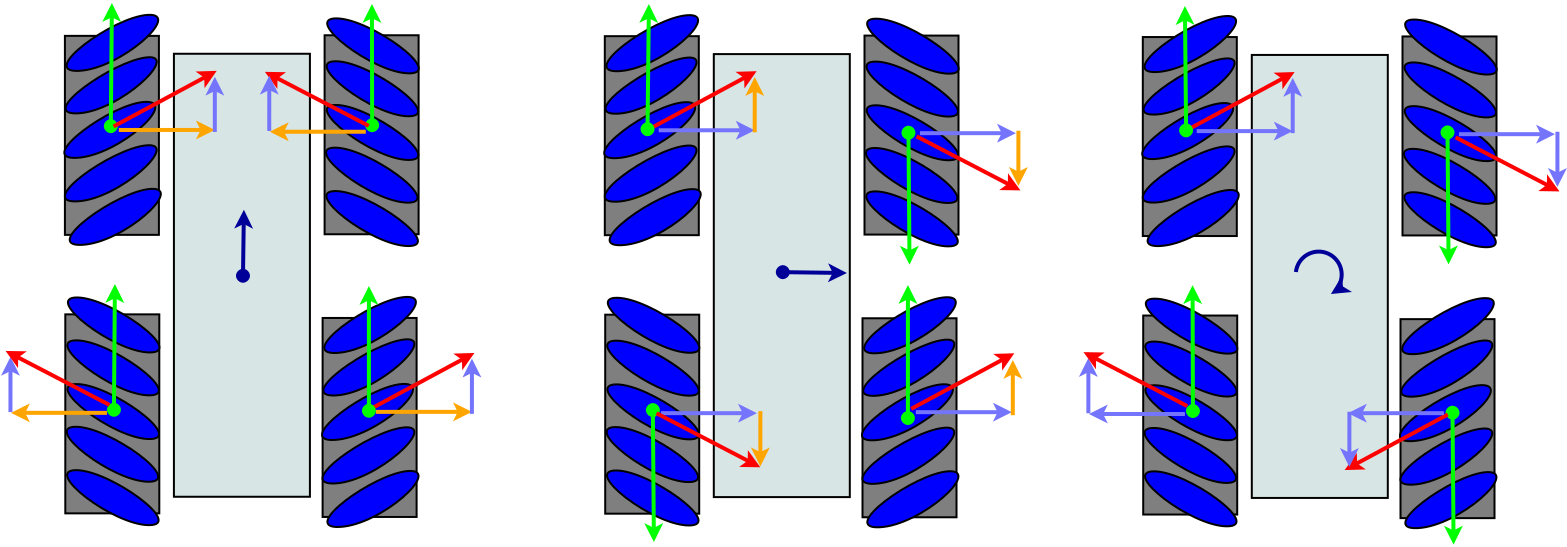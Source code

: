 <?xml version="1.0" encoding="UTF-8"?>
<dia:diagram xmlns:dia="http://www.lysator.liu.se/~alla/dia/">
  <dia:layer name="Background" visible="true" active="true">
    <dia:object type="Standard - Box" version="0" id="O0">
      <dia:attribute name="obj_pos">
        <dia:point val="6.6,3.945"/>
      </dia:attribute>
      <dia:attribute name="obj_bb">
        <dia:rectangle val="6.55,3.895;13.45,26.145"/>
      </dia:attribute>
      <dia:attribute name="elem_corner">
        <dia:point val="6.6,3.945"/>
      </dia:attribute>
      <dia:attribute name="elem_width">
        <dia:real val="6.8"/>
      </dia:attribute>
      <dia:attribute name="elem_height">
        <dia:real val="22.15"/>
      </dia:attribute>
      <dia:attribute name="border_width">
        <dia:real val="0.1"/>
      </dia:attribute>
      <dia:attribute name="inner_color">
        <dia:color val="#d8e5e5"/>
      </dia:attribute>
      <dia:attribute name="show_background">
        <dia:boolean val="true"/>
      </dia:attribute>
    </dia:object>
    <dia:object type="Standard - Box" version="0" id="O1">
      <dia:attribute name="obj_pos">
        <dia:point val="1.15,3.05"/>
      </dia:attribute>
      <dia:attribute name="obj_bb">
        <dia:rectangle val="1.1,3;5.9,13.05"/>
      </dia:attribute>
      <dia:attribute name="elem_corner">
        <dia:point val="1.15,3.05"/>
      </dia:attribute>
      <dia:attribute name="elem_width">
        <dia:real val="4.7"/>
      </dia:attribute>
      <dia:attribute name="elem_height">
        <dia:real val="9.95"/>
      </dia:attribute>
      <dia:attribute name="border_width">
        <dia:real val="0.1"/>
      </dia:attribute>
      <dia:attribute name="inner_color">
        <dia:color val="#7f7f7f"/>
      </dia:attribute>
      <dia:attribute name="show_background">
        <dia:boolean val="true"/>
      </dia:attribute>
    </dia:object>
    <dia:object type="Standard - Beziergon" version="0" id="O2">
      <dia:attribute name="obj_pos">
        <dia:point val="5.3,2"/>
      </dia:attribute>
      <dia:attribute name="obj_bb">
        <dia:rectangle val="1.184,1.947;5.865,4.853"/>
      </dia:attribute>
      <dia:attribute name="bez_points">
        <dia:point val="5.3,2"/>
        <dia:point val="7.05,1.9"/>
        <dia:point val="3.95,4.7"/>
        <dia:point val="1.85,4.8"/>
        <dia:point val="-0.25,4.9"/>
        <dia:point val="3.55,2.1"/>
      </dia:attribute>
      <dia:attribute name="corner_types">
        <dia:enum val="163429984"/>
        <dia:enum val="0"/>
        <dia:enum val="0"/>
      </dia:attribute>
      <dia:attribute name="line_width">
        <dia:real val="0.1"/>
      </dia:attribute>
      <dia:attribute name="inner_color">
        <dia:color val="#0000ff"/>
      </dia:attribute>
      <dia:attribute name="show_background">
        <dia:boolean val="true"/>
      </dia:attribute>
    </dia:object>
    <dia:object type="Standard - Box" version="0" id="O3">
      <dia:attribute name="obj_pos">
        <dia:point val="14.135,3.02"/>
      </dia:attribute>
      <dia:attribute name="obj_bb">
        <dia:rectangle val="14.085,2.97;18.885,13.02"/>
      </dia:attribute>
      <dia:attribute name="elem_corner">
        <dia:point val="14.135,3.02"/>
      </dia:attribute>
      <dia:attribute name="elem_width">
        <dia:real val="4.7"/>
      </dia:attribute>
      <dia:attribute name="elem_height">
        <dia:real val="9.95"/>
      </dia:attribute>
      <dia:attribute name="border_width">
        <dia:real val="0.1"/>
      </dia:attribute>
      <dia:attribute name="inner_color">
        <dia:color val="#7f7f7f"/>
      </dia:attribute>
      <dia:attribute name="show_background">
        <dia:boolean val="true"/>
      </dia:attribute>
    </dia:object>
    <dia:object type="Standard - Beziergon" version="0" id="O4">
      <dia:attribute name="obj_pos">
        <dia:point val="14.685,4.32"/>
      </dia:attribute>
      <dia:attribute name="obj_bb">
        <dia:rectangle val="14.186,4.27;18.862,7.12"/>
      </dia:attribute>
      <dia:attribute name="bez_points">
        <dia:point val="14.685,4.32"/>
        <dia:point val="16.385,4.32"/>
        <dia:point val="20.135,7.07"/>
        <dia:point val="18.335,7.07"/>
        <dia:point val="16.535,7.07"/>
        <dia:point val="12.985,4.32"/>
      </dia:attribute>
      <dia:attribute name="corner_types">
        <dia:enum val="163429984"/>
        <dia:enum val="0"/>
        <dia:enum val="0"/>
      </dia:attribute>
      <dia:attribute name="line_width">
        <dia:real val="0.1"/>
      </dia:attribute>
      <dia:attribute name="inner_color">
        <dia:color val="#0000ff"/>
      </dia:attribute>
      <dia:attribute name="show_background">
        <dia:boolean val="true"/>
      </dia:attribute>
    </dia:object>
    <dia:object type="Standard - Beziergon" version="0" id="O5">
      <dia:attribute name="obj_pos">
        <dia:point val="14.694,6.505"/>
      </dia:attribute>
      <dia:attribute name="obj_bb">
        <dia:rectangle val="14.195,6.455;18.871,9.305"/>
      </dia:attribute>
      <dia:attribute name="bez_points">
        <dia:point val="14.694,6.505"/>
        <dia:point val="16.394,6.505"/>
        <dia:point val="20.144,9.255"/>
        <dia:point val="18.344,9.255"/>
        <dia:point val="16.544,9.255"/>
        <dia:point val="12.994,6.505"/>
      </dia:attribute>
      <dia:attribute name="corner_types">
        <dia:enum val="163429984"/>
        <dia:enum val="0"/>
        <dia:enum val="0"/>
      </dia:attribute>
      <dia:attribute name="line_width">
        <dia:real val="0.1"/>
      </dia:attribute>
      <dia:attribute name="inner_color">
        <dia:color val="#0000ff"/>
      </dia:attribute>
      <dia:attribute name="show_background">
        <dia:boolean val="true"/>
      </dia:attribute>
    </dia:object>
    <dia:object type="Standard - Beziergon" version="0" id="O6">
      <dia:attribute name="obj_pos">
        <dia:point val="14.654,8.64"/>
      </dia:attribute>
      <dia:attribute name="obj_bb">
        <dia:rectangle val="14.155,8.59;18.831,11.44"/>
      </dia:attribute>
      <dia:attribute name="bez_points">
        <dia:point val="14.654,8.64"/>
        <dia:point val="16.354,8.64"/>
        <dia:point val="20.104,11.39"/>
        <dia:point val="18.304,11.39"/>
        <dia:point val="16.504,11.39"/>
        <dia:point val="12.954,8.64"/>
      </dia:attribute>
      <dia:attribute name="corner_types">
        <dia:enum val="163429984"/>
        <dia:enum val="0"/>
        <dia:enum val="0"/>
      </dia:attribute>
      <dia:attribute name="line_width">
        <dia:real val="0.1"/>
      </dia:attribute>
      <dia:attribute name="inner_color">
        <dia:color val="#0000ff"/>
      </dia:attribute>
      <dia:attribute name="show_background">
        <dia:boolean val="true"/>
      </dia:attribute>
    </dia:object>
    <dia:object type="Standard - Beziergon" version="0" id="O7">
      <dia:attribute name="obj_pos">
        <dia:point val="14.714,2.175"/>
      </dia:attribute>
      <dia:attribute name="obj_bb">
        <dia:rectangle val="14.215,2.125;18.891,4.975"/>
      </dia:attribute>
      <dia:attribute name="bez_points">
        <dia:point val="14.714,2.175"/>
        <dia:point val="16.414,2.175"/>
        <dia:point val="20.164,4.925"/>
        <dia:point val="18.364,4.925"/>
        <dia:point val="16.564,4.925"/>
        <dia:point val="13.014,2.175"/>
      </dia:attribute>
      <dia:attribute name="corner_types">
        <dia:enum val="163429984"/>
        <dia:enum val="0"/>
        <dia:enum val="0"/>
      </dia:attribute>
      <dia:attribute name="line_width">
        <dia:real val="0.1"/>
      </dia:attribute>
      <dia:attribute name="inner_color">
        <dia:color val="#0000ff"/>
      </dia:attribute>
      <dia:attribute name="show_background">
        <dia:boolean val="true"/>
      </dia:attribute>
    </dia:object>
    <dia:object type="Standard - Beziergon" version="0" id="O8">
      <dia:attribute name="obj_pos">
        <dia:point val="14.674,10.81"/>
      </dia:attribute>
      <dia:attribute name="obj_bb">
        <dia:rectangle val="14.175,10.76;18.851,13.61"/>
      </dia:attribute>
      <dia:attribute name="bez_points">
        <dia:point val="14.674,10.81"/>
        <dia:point val="16.374,10.81"/>
        <dia:point val="20.124,13.56"/>
        <dia:point val="18.324,13.56"/>
        <dia:point val="16.524,13.56"/>
        <dia:point val="12.974,10.81"/>
      </dia:attribute>
      <dia:attribute name="corner_types">
        <dia:enum val="163429984"/>
        <dia:enum val="0"/>
        <dia:enum val="0"/>
      </dia:attribute>
      <dia:attribute name="line_width">
        <dia:real val="0.1"/>
      </dia:attribute>
      <dia:attribute name="inner_color">
        <dia:color val="#0000ff"/>
      </dia:attribute>
      <dia:attribute name="show_background">
        <dia:boolean val="true"/>
      </dia:attribute>
    </dia:object>
    <dia:object type="Standard - Beziergon" version="0" id="O9">
      <dia:attribute name="obj_pos">
        <dia:point val="5.246,4.125"/>
      </dia:attribute>
      <dia:attribute name="obj_bb">
        <dia:rectangle val="1.135,4.067;5.79,6.978"/>
      </dia:attribute>
      <dia:attribute name="bez_points">
        <dia:point val="5.246,4.125"/>
        <dia:point val="6.942,3.95"/>
        <dia:point val="3.896,6.825"/>
        <dia:point val="1.796,6.925"/>
        <dia:point val="-0.304,7.025"/>
        <dia:point val="3.55,4.3"/>
      </dia:attribute>
      <dia:attribute name="corner_types">
        <dia:enum val="163429984"/>
        <dia:enum val="0"/>
        <dia:enum val="0"/>
      </dia:attribute>
      <dia:attribute name="line_width">
        <dia:real val="0.1"/>
      </dia:attribute>
      <dia:attribute name="inner_color">
        <dia:color val="#0000ff"/>
      </dia:attribute>
      <dia:attribute name="show_background">
        <dia:boolean val="true"/>
      </dia:attribute>
    </dia:object>
    <dia:object type="Standard - Beziergon" version="0" id="O10">
      <dia:attribute name="obj_pos">
        <dia:point val="5.181,6.35"/>
      </dia:attribute>
      <dia:attribute name="obj_bb">
        <dia:rectangle val="1.072,6.299;5.72,9.203"/>
      </dia:attribute>
      <dia:attribute name="bez_points">
        <dia:point val="5.181,6.35"/>
        <dia:point val="6.862,6.3"/>
        <dia:point val="3.831,9.05"/>
        <dia:point val="1.731,9.15"/>
        <dia:point val="-0.369,9.25"/>
        <dia:point val="3.5,6.4"/>
      </dia:attribute>
      <dia:attribute name="corner_types">
        <dia:enum val="163429984"/>
        <dia:enum val="0"/>
        <dia:enum val="0"/>
      </dia:attribute>
      <dia:attribute name="line_width">
        <dia:real val="0.1"/>
      </dia:attribute>
      <dia:attribute name="inner_color">
        <dia:color val="#0000ff"/>
      </dia:attribute>
      <dia:attribute name="show_background">
        <dia:boolean val="true"/>
      </dia:attribute>
    </dia:object>
    <dia:object type="Standard - Beziergon" version="0" id="O11">
      <dia:attribute name="obj_pos">
        <dia:point val="5.216,8.525"/>
      </dia:attribute>
      <dia:attribute name="obj_bb">
        <dia:rectangle val="1.098,8.467;5.788,11.378"/>
      </dia:attribute>
      <dia:attribute name="bez_points">
        <dia:point val="5.216,8.525"/>
        <dia:point val="6.982,8.35"/>
        <dia:point val="3.866,11.225"/>
        <dia:point val="1.766,11.325"/>
        <dia:point val="-0.334,11.425"/>
        <dia:point val="3.45,8.7"/>
      </dia:attribute>
      <dia:attribute name="corner_types">
        <dia:enum val="163429984"/>
        <dia:enum val="0"/>
        <dia:enum val="0"/>
      </dia:attribute>
      <dia:attribute name="line_width">
        <dia:real val="0.1"/>
      </dia:attribute>
      <dia:attribute name="inner_color">
        <dia:color val="#0000ff"/>
      </dia:attribute>
      <dia:attribute name="show_background">
        <dia:boolean val="true"/>
      </dia:attribute>
    </dia:object>
    <dia:object type="Standard - Beziergon" version="0" id="O12">
      <dia:attribute name="obj_pos">
        <dia:point val="5.451,10.7"/>
      </dia:attribute>
      <dia:attribute name="obj_bb">
        <dia:rectangle val="1.34,10.647;5.997,13.553"/>
      </dia:attribute>
      <dia:attribute name="bez_points">
        <dia:point val="5.451,10.7"/>
        <dia:point val="7.152,10.6"/>
        <dia:point val="4.101,13.4"/>
        <dia:point val="2.001,13.5"/>
        <dia:point val="-0.099,13.6"/>
        <dia:point val="3.75,10.8"/>
      </dia:attribute>
      <dia:attribute name="corner_types">
        <dia:enum val="163429984"/>
        <dia:enum val="0"/>
        <dia:enum val="0"/>
      </dia:attribute>
      <dia:attribute name="line_width">
        <dia:real val="0.1"/>
      </dia:attribute>
      <dia:attribute name="inner_color">
        <dia:color val="#0000ff"/>
      </dia:attribute>
      <dia:attribute name="show_background">
        <dia:boolean val="true"/>
      </dia:attribute>
    </dia:object>
    <dia:object type="Standard - Line" version="0" id="O13">
      <dia:attribute name="obj_pos">
        <dia:point val="16.512,7.766"/>
      </dia:attribute>
      <dia:attribute name="obj_bb">
        <dia:rectangle val="16.028,1.234;16.975,7.908"/>
      </dia:attribute>
      <dia:attribute name="conn_endpoints">
        <dia:point val="16.512,7.766"/>
        <dia:point val="16.5,1.458"/>
      </dia:attribute>
      <dia:attribute name="numcp">
        <dia:int val="1"/>
      </dia:attribute>
      <dia:attribute name="line_color">
        <dia:color val="#00ff00"/>
      </dia:attribute>
      <dia:attribute name="line_width">
        <dia:real val="0.2"/>
      </dia:attribute>
      <dia:attribute name="start_arrow">
        <dia:enum val="8"/>
      </dia:attribute>
      <dia:attribute name="start_arrow_length">
        <dia:real val="0.5"/>
      </dia:attribute>
      <dia:attribute name="start_arrow_width">
        <dia:real val="0.5"/>
      </dia:attribute>
      <dia:attribute name="end_arrow">
        <dia:enum val="22"/>
      </dia:attribute>
      <dia:attribute name="end_arrow_length">
        <dia:real val="0.5"/>
      </dia:attribute>
      <dia:attribute name="end_arrow_width">
        <dia:real val="0.5"/>
      </dia:attribute>
    </dia:object>
    <dia:object type="Standard - Line" version="0" id="O14">
      <dia:attribute name="obj_pos">
        <dia:point val="16.341,7.55"/>
      </dia:attribute>
      <dia:attribute name="obj_bb">
        <dia:rectangle val="10.952,4.71;16.476,7.685"/>
      </dia:attribute>
      <dia:attribute name="conn_endpoints">
        <dia:point val="16.341,7.55"/>
        <dia:point val="11.15,4.85"/>
      </dia:attribute>
      <dia:attribute name="numcp">
        <dia:int val="1"/>
      </dia:attribute>
      <dia:attribute name="line_color">
        <dia:color val="#ff0000"/>
      </dia:attribute>
      <dia:attribute name="line_width">
        <dia:real val="0.2"/>
      </dia:attribute>
      <dia:attribute name="end_arrow">
        <dia:enum val="22"/>
      </dia:attribute>
      <dia:attribute name="end_arrow_length">
        <dia:real val="0.5"/>
      </dia:attribute>
      <dia:attribute name="end_arrow_width">
        <dia:real val="0.5"/>
      </dia:attribute>
    </dia:object>
    <dia:object type="Standard - Line" version="0" id="O15">
      <dia:attribute name="obj_pos">
        <dia:point val="3.443,7.815"/>
      </dia:attribute>
      <dia:attribute name="obj_bb">
        <dia:rectangle val="3.02,1.184;3.967,7.956"/>
      </dia:attribute>
      <dia:attribute name="conn_endpoints">
        <dia:point val="3.443,7.815"/>
        <dia:point val="3.5,1.408"/>
      </dia:attribute>
      <dia:attribute name="numcp">
        <dia:int val="1"/>
      </dia:attribute>
      <dia:attribute name="line_color">
        <dia:color val="#00ff00"/>
      </dia:attribute>
      <dia:attribute name="line_width">
        <dia:real val="0.2"/>
      </dia:attribute>
      <dia:attribute name="start_arrow">
        <dia:enum val="8"/>
      </dia:attribute>
      <dia:attribute name="start_arrow_length">
        <dia:real val="0.5"/>
      </dia:attribute>
      <dia:attribute name="start_arrow_width">
        <dia:real val="0.5"/>
      </dia:attribute>
      <dia:attribute name="end_arrow">
        <dia:enum val="22"/>
      </dia:attribute>
      <dia:attribute name="end_arrow_length">
        <dia:real val="0.5"/>
      </dia:attribute>
      <dia:attribute name="end_arrow_width">
        <dia:real val="0.5"/>
      </dia:attribute>
    </dia:object>
    <dia:object type="Standard - Line" version="0" id="O16">
      <dia:attribute name="obj_pos">
        <dia:point val="3.584,7.579"/>
      </dia:attribute>
      <dia:attribute name="obj_bb">
        <dia:rectangle val="3.449,4.661;8.938,7.714"/>
      </dia:attribute>
      <dia:attribute name="conn_endpoints">
        <dia:point val="3.584,7.579"/>
        <dia:point val="8.741,4.8"/>
      </dia:attribute>
      <dia:attribute name="numcp">
        <dia:int val="1"/>
      </dia:attribute>
      <dia:attribute name="line_color">
        <dia:color val="#ff0000"/>
      </dia:attribute>
      <dia:attribute name="line_width">
        <dia:real val="0.2"/>
      </dia:attribute>
      <dia:attribute name="end_arrow">
        <dia:enum val="22"/>
      </dia:attribute>
      <dia:attribute name="end_arrow_length">
        <dia:real val="0.5"/>
      </dia:attribute>
      <dia:attribute name="end_arrow_width">
        <dia:real val="0.5"/>
      </dia:attribute>
    </dia:object>
    <dia:object type="Standard - Box" version="0" id="O17">
      <dia:attribute name="obj_pos">
        <dia:point val="14.035,17.155"/>
      </dia:attribute>
      <dia:attribute name="obj_bb">
        <dia:rectangle val="13.985,17.105;18.785,27.155"/>
      </dia:attribute>
      <dia:attribute name="elem_corner">
        <dia:point val="14.035,17.155"/>
      </dia:attribute>
      <dia:attribute name="elem_width">
        <dia:real val="4.7"/>
      </dia:attribute>
      <dia:attribute name="elem_height">
        <dia:real val="9.95"/>
      </dia:attribute>
      <dia:attribute name="border_width">
        <dia:real val="0.1"/>
      </dia:attribute>
      <dia:attribute name="inner_color">
        <dia:color val="#7f7f7f"/>
      </dia:attribute>
      <dia:attribute name="show_background">
        <dia:boolean val="true"/>
      </dia:attribute>
    </dia:object>
    <dia:object type="Standard - Beziergon" version="0" id="O18">
      <dia:attribute name="obj_pos">
        <dia:point val="18.185,16.105"/>
      </dia:attribute>
      <dia:attribute name="obj_bb">
        <dia:rectangle val="14.069,16.052;18.75,18.958"/>
      </dia:attribute>
      <dia:attribute name="bez_points">
        <dia:point val="18.185,16.105"/>
        <dia:point val="19.935,16.005"/>
        <dia:point val="16.835,18.805"/>
        <dia:point val="14.735,18.905"/>
        <dia:point val="12.635,19.005"/>
        <dia:point val="16.435,16.205"/>
      </dia:attribute>
      <dia:attribute name="corner_types">
        <dia:enum val="163429984"/>
        <dia:enum val="0"/>
        <dia:enum val="0"/>
      </dia:attribute>
      <dia:attribute name="line_width">
        <dia:real val="0.1"/>
      </dia:attribute>
      <dia:attribute name="inner_color">
        <dia:color val="#0000ff"/>
      </dia:attribute>
      <dia:attribute name="show_background">
        <dia:boolean val="true"/>
      </dia:attribute>
    </dia:object>
    <dia:object type="Standard - Box" version="0" id="O19">
      <dia:attribute name="obj_pos">
        <dia:point val="1.17,16.975"/>
      </dia:attribute>
      <dia:attribute name="obj_bb">
        <dia:rectangle val="1.12,16.925;5.92,26.975"/>
      </dia:attribute>
      <dia:attribute name="elem_corner">
        <dia:point val="1.17,16.975"/>
      </dia:attribute>
      <dia:attribute name="elem_width">
        <dia:real val="4.7"/>
      </dia:attribute>
      <dia:attribute name="elem_height">
        <dia:real val="9.95"/>
      </dia:attribute>
      <dia:attribute name="border_width">
        <dia:real val="0.1"/>
      </dia:attribute>
      <dia:attribute name="inner_color">
        <dia:color val="#7f7f7f"/>
      </dia:attribute>
      <dia:attribute name="show_background">
        <dia:boolean val="true"/>
      </dia:attribute>
    </dia:object>
    <dia:object type="Standard - Beziergon" version="0" id="O20">
      <dia:attribute name="obj_pos">
        <dia:point val="1.72,18.275"/>
      </dia:attribute>
      <dia:attribute name="obj_bb">
        <dia:rectangle val="1.221,18.225;5.897,21.075"/>
      </dia:attribute>
      <dia:attribute name="bez_points">
        <dia:point val="1.72,18.275"/>
        <dia:point val="3.42,18.275"/>
        <dia:point val="7.17,21.025"/>
        <dia:point val="5.37,21.025"/>
        <dia:point val="3.57,21.025"/>
        <dia:point val="0.02,18.275"/>
      </dia:attribute>
      <dia:attribute name="corner_types">
        <dia:enum val="163429984"/>
        <dia:enum val="0"/>
        <dia:enum val="0"/>
      </dia:attribute>
      <dia:attribute name="line_width">
        <dia:real val="0.1"/>
      </dia:attribute>
      <dia:attribute name="inner_color">
        <dia:color val="#0000ff"/>
      </dia:attribute>
      <dia:attribute name="show_background">
        <dia:boolean val="true"/>
      </dia:attribute>
    </dia:object>
    <dia:object type="Standard - Beziergon" version="0" id="O21">
      <dia:attribute name="obj_pos">
        <dia:point val="1.729,20.46"/>
      </dia:attribute>
      <dia:attribute name="obj_bb">
        <dia:rectangle val="1.23,20.41;5.906,23.26"/>
      </dia:attribute>
      <dia:attribute name="bez_points">
        <dia:point val="1.729,20.46"/>
        <dia:point val="3.429,20.46"/>
        <dia:point val="7.179,23.21"/>
        <dia:point val="5.379,23.21"/>
        <dia:point val="3.579,23.21"/>
        <dia:point val="0.029,20.46"/>
      </dia:attribute>
      <dia:attribute name="corner_types">
        <dia:enum val="163429984"/>
        <dia:enum val="0"/>
        <dia:enum val="0"/>
      </dia:attribute>
      <dia:attribute name="line_width">
        <dia:real val="0.1"/>
      </dia:attribute>
      <dia:attribute name="inner_color">
        <dia:color val="#0000ff"/>
      </dia:attribute>
      <dia:attribute name="show_background">
        <dia:boolean val="true"/>
      </dia:attribute>
    </dia:object>
    <dia:object type="Standard - Beziergon" version="0" id="O22">
      <dia:attribute name="obj_pos">
        <dia:point val="1.689,22.595"/>
      </dia:attribute>
      <dia:attribute name="obj_bb">
        <dia:rectangle val="1.19,22.545;5.866,25.395"/>
      </dia:attribute>
      <dia:attribute name="bez_points">
        <dia:point val="1.689,22.595"/>
        <dia:point val="3.389,22.595"/>
        <dia:point val="7.139,25.345"/>
        <dia:point val="5.339,25.345"/>
        <dia:point val="3.539,25.345"/>
        <dia:point val="-0.011,22.595"/>
      </dia:attribute>
      <dia:attribute name="corner_types">
        <dia:enum val="163429984"/>
        <dia:enum val="0"/>
        <dia:enum val="0"/>
      </dia:attribute>
      <dia:attribute name="line_width">
        <dia:real val="0.1"/>
      </dia:attribute>
      <dia:attribute name="inner_color">
        <dia:color val="#0000ff"/>
      </dia:attribute>
      <dia:attribute name="show_background">
        <dia:boolean val="true"/>
      </dia:attribute>
    </dia:object>
    <dia:object type="Standard - Beziergon" version="0" id="O23">
      <dia:attribute name="obj_pos">
        <dia:point val="1.749,16.13"/>
      </dia:attribute>
      <dia:attribute name="obj_bb">
        <dia:rectangle val="1.25,16.08;5.926,18.93"/>
      </dia:attribute>
      <dia:attribute name="bez_points">
        <dia:point val="1.749,16.13"/>
        <dia:point val="3.449,16.13"/>
        <dia:point val="7.199,18.88"/>
        <dia:point val="5.399,18.88"/>
        <dia:point val="3.599,18.88"/>
        <dia:point val="0.049,16.13"/>
      </dia:attribute>
      <dia:attribute name="corner_types">
        <dia:enum val="163429984"/>
        <dia:enum val="0"/>
        <dia:enum val="0"/>
      </dia:attribute>
      <dia:attribute name="line_width">
        <dia:real val="0.1"/>
      </dia:attribute>
      <dia:attribute name="inner_color">
        <dia:color val="#0000ff"/>
      </dia:attribute>
      <dia:attribute name="show_background">
        <dia:boolean val="true"/>
      </dia:attribute>
    </dia:object>
    <dia:object type="Standard - Beziergon" version="0" id="O24">
      <dia:attribute name="obj_pos">
        <dia:point val="1.709,24.765"/>
      </dia:attribute>
      <dia:attribute name="obj_bb">
        <dia:rectangle val="1.21,24.715;5.886,27.565"/>
      </dia:attribute>
      <dia:attribute name="bez_points">
        <dia:point val="1.709,24.765"/>
        <dia:point val="3.409,24.765"/>
        <dia:point val="7.159,27.515"/>
        <dia:point val="5.359,27.515"/>
        <dia:point val="3.559,27.515"/>
        <dia:point val="0.009,24.765"/>
      </dia:attribute>
      <dia:attribute name="corner_types">
        <dia:enum val="163429984"/>
        <dia:enum val="0"/>
        <dia:enum val="0"/>
      </dia:attribute>
      <dia:attribute name="line_width">
        <dia:real val="0.1"/>
      </dia:attribute>
      <dia:attribute name="inner_color">
        <dia:color val="#0000ff"/>
      </dia:attribute>
      <dia:attribute name="show_background">
        <dia:boolean val="true"/>
      </dia:attribute>
    </dia:object>
    <dia:object type="Standard - Beziergon" version="0" id="O25">
      <dia:attribute name="obj_pos">
        <dia:point val="18.131,18.23"/>
      </dia:attribute>
      <dia:attribute name="obj_bb">
        <dia:rectangle val="14.02,18.172;18.675,21.083"/>
      </dia:attribute>
      <dia:attribute name="bez_points">
        <dia:point val="18.131,18.23"/>
        <dia:point val="19.827,18.055"/>
        <dia:point val="16.781,20.93"/>
        <dia:point val="14.681,21.03"/>
        <dia:point val="12.581,21.13"/>
        <dia:point val="16.435,18.405"/>
      </dia:attribute>
      <dia:attribute name="corner_types">
        <dia:enum val="163429984"/>
        <dia:enum val="0"/>
        <dia:enum val="0"/>
      </dia:attribute>
      <dia:attribute name="line_width">
        <dia:real val="0.1"/>
      </dia:attribute>
      <dia:attribute name="inner_color">
        <dia:color val="#0000ff"/>
      </dia:attribute>
      <dia:attribute name="show_background">
        <dia:boolean val="true"/>
      </dia:attribute>
    </dia:object>
    <dia:object type="Standard - Beziergon" version="0" id="O26">
      <dia:attribute name="obj_pos">
        <dia:point val="18.066,20.455"/>
      </dia:attribute>
      <dia:attribute name="obj_bb">
        <dia:rectangle val="13.957,20.404;18.605,23.308"/>
      </dia:attribute>
      <dia:attribute name="bez_points">
        <dia:point val="18.066,20.455"/>
        <dia:point val="19.747,20.405"/>
        <dia:point val="16.716,23.155"/>
        <dia:point val="14.616,23.255"/>
        <dia:point val="12.516,23.355"/>
        <dia:point val="16.385,20.505"/>
      </dia:attribute>
      <dia:attribute name="corner_types">
        <dia:enum val="163429984"/>
        <dia:enum val="0"/>
        <dia:enum val="0"/>
      </dia:attribute>
      <dia:attribute name="line_width">
        <dia:real val="0.1"/>
      </dia:attribute>
      <dia:attribute name="inner_color">
        <dia:color val="#0000ff"/>
      </dia:attribute>
      <dia:attribute name="show_background">
        <dia:boolean val="true"/>
      </dia:attribute>
    </dia:object>
    <dia:object type="Standard - Beziergon" version="0" id="O27">
      <dia:attribute name="obj_pos">
        <dia:point val="18.101,22.63"/>
      </dia:attribute>
      <dia:attribute name="obj_bb">
        <dia:rectangle val="13.983,22.572;18.673,25.483"/>
      </dia:attribute>
      <dia:attribute name="bez_points">
        <dia:point val="18.101,22.63"/>
        <dia:point val="19.867,22.455"/>
        <dia:point val="16.751,25.33"/>
        <dia:point val="14.651,25.43"/>
        <dia:point val="12.551,25.53"/>
        <dia:point val="16.335,22.805"/>
      </dia:attribute>
      <dia:attribute name="corner_types">
        <dia:enum val="163429984"/>
        <dia:enum val="0"/>
        <dia:enum val="0"/>
      </dia:attribute>
      <dia:attribute name="line_width">
        <dia:real val="0.1"/>
      </dia:attribute>
      <dia:attribute name="inner_color">
        <dia:color val="#0000ff"/>
      </dia:attribute>
      <dia:attribute name="show_background">
        <dia:boolean val="true"/>
      </dia:attribute>
    </dia:object>
    <dia:object type="Standard - Beziergon" version="0" id="O28">
      <dia:attribute name="obj_pos">
        <dia:point val="18.336,24.805"/>
      </dia:attribute>
      <dia:attribute name="obj_bb">
        <dia:rectangle val="14.225,24.752;18.882,27.658"/>
      </dia:attribute>
      <dia:attribute name="bez_points">
        <dia:point val="18.336,24.805"/>
        <dia:point val="20.037,24.705"/>
        <dia:point val="16.986,27.505"/>
        <dia:point val="14.886,27.605"/>
        <dia:point val="12.786,27.705"/>
        <dia:point val="16.635,24.905"/>
      </dia:attribute>
      <dia:attribute name="corner_types">
        <dia:enum val="163429984"/>
        <dia:enum val="0"/>
        <dia:enum val="0"/>
      </dia:attribute>
      <dia:attribute name="line_width">
        <dia:real val="0.1"/>
      </dia:attribute>
      <dia:attribute name="inner_color">
        <dia:color val="#0000ff"/>
      </dia:attribute>
      <dia:attribute name="show_background">
        <dia:boolean val="true"/>
      </dia:attribute>
    </dia:object>
    <dia:object type="Standard - Line" version="0" id="O29">
      <dia:attribute name="obj_pos">
        <dia:point val="16.47,21.684"/>
      </dia:attribute>
      <dia:attribute name="obj_bb">
        <dia:rectangle val="16.334,18.766;21.823,21.819"/>
      </dia:attribute>
      <dia:attribute name="conn_endpoints">
        <dia:point val="16.47,21.684"/>
        <dia:point val="21.626,18.905"/>
      </dia:attribute>
      <dia:attribute name="numcp">
        <dia:int val="1"/>
      </dia:attribute>
      <dia:attribute name="line_color">
        <dia:color val="#ff0000"/>
      </dia:attribute>
      <dia:attribute name="line_width">
        <dia:real val="0.2"/>
      </dia:attribute>
      <dia:attribute name="end_arrow">
        <dia:enum val="22"/>
      </dia:attribute>
      <dia:attribute name="end_arrow_length">
        <dia:real val="0.5"/>
      </dia:attribute>
      <dia:attribute name="end_arrow_width">
        <dia:real val="0.5"/>
      </dia:attribute>
    </dia:object>
    <dia:object type="Standard - Line" version="0" id="O30">
      <dia:attribute name="obj_pos">
        <dia:point val="16.7,21.85"/>
      </dia:attribute>
      <dia:attribute name="obj_bb">
        <dia:rectangle val="16.6,21.376;21.724,22.324"/>
      </dia:attribute>
      <dia:attribute name="conn_endpoints">
        <dia:point val="16.7,21.85"/>
        <dia:point val="21.5,21.85"/>
      </dia:attribute>
      <dia:attribute name="numcp">
        <dia:int val="1"/>
      </dia:attribute>
      <dia:attribute name="line_color">
        <dia:color val="#ffa500"/>
      </dia:attribute>
      <dia:attribute name="line_width">
        <dia:real val="0.2"/>
      </dia:attribute>
      <dia:attribute name="end_arrow">
        <dia:enum val="22"/>
      </dia:attribute>
      <dia:attribute name="end_arrow_length">
        <dia:real val="0.5"/>
      </dia:attribute>
      <dia:attribute name="end_arrow_width">
        <dia:real val="0.5"/>
      </dia:attribute>
    </dia:object>
    <dia:object type="Standard - Line" version="0" id="O31">
      <dia:attribute name="obj_pos">
        <dia:point val="21.5,21.95"/>
      </dia:attribute>
      <dia:attribute name="obj_bb">
        <dia:rectangle val="21.028,18.966;21.975,22.05"/>
      </dia:attribute>
      <dia:attribute name="conn_endpoints">
        <dia:point val="21.5,21.95"/>
        <dia:point val="21.502,19.189"/>
      </dia:attribute>
      <dia:attribute name="numcp">
        <dia:int val="1"/>
      </dia:attribute>
      <dia:attribute name="line_color">
        <dia:color val="#7474fd"/>
      </dia:attribute>
      <dia:attribute name="line_width">
        <dia:real val="0.2"/>
      </dia:attribute>
      <dia:attribute name="end_arrow">
        <dia:enum val="22"/>
      </dia:attribute>
      <dia:attribute name="end_arrow_length">
        <dia:real val="0.5"/>
      </dia:attribute>
      <dia:attribute name="end_arrow_width">
        <dia:real val="0.5"/>
      </dia:attribute>
    </dia:object>
    <dia:object type="Standard - Line" version="0" id="O32">
      <dia:attribute name="obj_pos">
        <dia:point val="-1.573,21.859"/>
      </dia:attribute>
      <dia:attribute name="obj_bb">
        <dia:rectangle val="-2.045,18.875;-1.098,21.959"/>
      </dia:attribute>
      <dia:attribute name="conn_endpoints">
        <dia:point val="-1.573,21.859"/>
        <dia:point val="-1.571,19.099"/>
      </dia:attribute>
      <dia:attribute name="numcp">
        <dia:int val="1"/>
      </dia:attribute>
      <dia:attribute name="line_color">
        <dia:color val="#7474fd"/>
      </dia:attribute>
      <dia:attribute name="line_width">
        <dia:real val="0.2"/>
      </dia:attribute>
      <dia:attribute name="end_arrow">
        <dia:enum val="22"/>
      </dia:attribute>
      <dia:attribute name="end_arrow_length">
        <dia:real val="0.5"/>
      </dia:attribute>
      <dia:attribute name="end_arrow_width">
        <dia:real val="0.5"/>
      </dia:attribute>
    </dia:object>
    <dia:object type="Standard - Line" version="0" id="O33">
      <dia:attribute name="obj_pos">
        <dia:point val="-1.545,21.899"/>
      </dia:attribute>
      <dia:attribute name="obj_bb">
        <dia:rectangle val="-1.645,21.425;3.355,22.372"/>
      </dia:attribute>
      <dia:attribute name="conn_endpoints">
        <dia:point val="-1.545,21.899"/>
        <dia:point val="3.255,21.899"/>
      </dia:attribute>
      <dia:attribute name="numcp">
        <dia:int val="1"/>
      </dia:attribute>
      <dia:attribute name="line_color">
        <dia:color val="#ffa500"/>
      </dia:attribute>
      <dia:attribute name="line_width">
        <dia:real val="0.2"/>
      </dia:attribute>
      <dia:attribute name="start_arrow">
        <dia:enum val="22"/>
      </dia:attribute>
      <dia:attribute name="start_arrow_length">
        <dia:real val="0.5"/>
      </dia:attribute>
      <dia:attribute name="start_arrow_width">
        <dia:real val="0.5"/>
      </dia:attribute>
    </dia:object>
    <dia:object type="Standard - Line" version="0" id="O34">
      <dia:attribute name="obj_pos">
        <dia:point val="3.6,21.995"/>
      </dia:attribute>
      <dia:attribute name="obj_bb">
        <dia:rectangle val="3.171,15.234;4.118,22.137"/>
      </dia:attribute>
      <dia:attribute name="conn_endpoints">
        <dia:point val="3.6,21.995"/>
        <dia:point val="3.65,15.458"/>
      </dia:attribute>
      <dia:attribute name="numcp">
        <dia:int val="1"/>
      </dia:attribute>
      <dia:attribute name="line_color">
        <dia:color val="#00ff00"/>
      </dia:attribute>
      <dia:attribute name="line_width">
        <dia:real val="0.2"/>
      </dia:attribute>
      <dia:attribute name="start_arrow">
        <dia:enum val="8"/>
      </dia:attribute>
      <dia:attribute name="start_arrow_length">
        <dia:real val="0.5"/>
      </dia:attribute>
      <dia:attribute name="start_arrow_width">
        <dia:real val="0.5"/>
      </dia:attribute>
      <dia:attribute name="end_arrow">
        <dia:enum val="22"/>
      </dia:attribute>
      <dia:attribute name="end_arrow_length">
        <dia:real val="0.5"/>
      </dia:attribute>
      <dia:attribute name="end_arrow_width">
        <dia:real val="0.5"/>
      </dia:attribute>
    </dia:object>
    <dia:object type="Standard - Line" version="0" id="O35">
      <dia:attribute name="obj_pos">
        <dia:point val="3.845,7.755"/>
      </dia:attribute>
      <dia:attribute name="obj_bb">
        <dia:rectangle val="3.745,7.281;8.869,8.228"/>
      </dia:attribute>
      <dia:attribute name="conn_endpoints">
        <dia:point val="3.845,7.755"/>
        <dia:point val="8.645,7.755"/>
      </dia:attribute>
      <dia:attribute name="numcp">
        <dia:int val="1"/>
      </dia:attribute>
      <dia:attribute name="line_color">
        <dia:color val="#ffa500"/>
      </dia:attribute>
      <dia:attribute name="line_width">
        <dia:real val="0.2"/>
      </dia:attribute>
      <dia:attribute name="end_arrow">
        <dia:enum val="22"/>
      </dia:attribute>
      <dia:attribute name="end_arrow_length">
        <dia:real val="0.5"/>
      </dia:attribute>
      <dia:attribute name="end_arrow_width">
        <dia:real val="0.5"/>
      </dia:attribute>
    </dia:object>
    <dia:object type="Standard - Line" version="0" id="O36">
      <dia:attribute name="obj_pos">
        <dia:point val="8.645,7.855"/>
      </dia:attribute>
      <dia:attribute name="obj_bb">
        <dia:rectangle val="8.173,4.87;9.12,7.955"/>
      </dia:attribute>
      <dia:attribute name="conn_endpoints">
        <dia:point val="8.645,7.855"/>
        <dia:point val="8.647,5.094"/>
      </dia:attribute>
      <dia:attribute name="numcp">
        <dia:int val="1"/>
      </dia:attribute>
      <dia:attribute name="line_color">
        <dia:color val="#7474fd"/>
      </dia:attribute>
      <dia:attribute name="line_width">
        <dia:real val="0.2"/>
      </dia:attribute>
      <dia:attribute name="end_arrow">
        <dia:enum val="22"/>
      </dia:attribute>
      <dia:attribute name="end_arrow_length">
        <dia:real val="0.5"/>
      </dia:attribute>
      <dia:attribute name="end_arrow_width">
        <dia:real val="0.5"/>
      </dia:attribute>
    </dia:object>
    <dia:object type="Standard - Line" version="0" id="O37">
      <dia:attribute name="obj_pos">
        <dia:point val="11.367,7.805"/>
      </dia:attribute>
      <dia:attribute name="obj_bb">
        <dia:rectangle val="10.895,4.82;11.842,7.905"/>
      </dia:attribute>
      <dia:attribute name="conn_endpoints">
        <dia:point val="11.367,7.805"/>
        <dia:point val="11.369,5.044"/>
      </dia:attribute>
      <dia:attribute name="numcp">
        <dia:int val="1"/>
      </dia:attribute>
      <dia:attribute name="line_color">
        <dia:color val="#7474fd"/>
      </dia:attribute>
      <dia:attribute name="line_width">
        <dia:real val="0.2"/>
      </dia:attribute>
      <dia:attribute name="end_arrow">
        <dia:enum val="22"/>
      </dia:attribute>
      <dia:attribute name="end_arrow_length">
        <dia:real val="0.5"/>
      </dia:attribute>
      <dia:attribute name="end_arrow_width">
        <dia:real val="0.5"/>
      </dia:attribute>
    </dia:object>
    <dia:object type="Standard - Line" version="0" id="O38">
      <dia:attribute name="obj_pos">
        <dia:point val="11.395,7.844"/>
      </dia:attribute>
      <dia:attribute name="obj_bb">
        <dia:rectangle val="11.295,7.37;16.295,8.318"/>
      </dia:attribute>
      <dia:attribute name="conn_endpoints">
        <dia:point val="11.395,7.844"/>
        <dia:point val="16.195,7.844"/>
      </dia:attribute>
      <dia:attribute name="numcp">
        <dia:int val="1"/>
      </dia:attribute>
      <dia:attribute name="line_color">
        <dia:color val="#ffa500"/>
      </dia:attribute>
      <dia:attribute name="line_width">
        <dia:real val="0.2"/>
      </dia:attribute>
      <dia:attribute name="start_arrow">
        <dia:enum val="22"/>
      </dia:attribute>
      <dia:attribute name="start_arrow_length">
        <dia:real val="0.5"/>
      </dia:attribute>
      <dia:attribute name="start_arrow_width">
        <dia:real val="0.5"/>
      </dia:attribute>
    </dia:object>
    <dia:object type="Standard - Line" version="0" id="O39">
      <dia:attribute name="obj_pos">
        <dia:point val="3.376,21.505"/>
      </dia:attribute>
      <dia:attribute name="obj_bb">
        <dia:rectangle val="-2.013,18.665;3.511,21.64"/>
      </dia:attribute>
      <dia:attribute name="conn_endpoints">
        <dia:point val="3.376,21.505"/>
        <dia:point val="-1.815,18.805"/>
      </dia:attribute>
      <dia:attribute name="numcp">
        <dia:int val="1"/>
      </dia:attribute>
      <dia:attribute name="line_color">
        <dia:color val="#ff0000"/>
      </dia:attribute>
      <dia:attribute name="line_width">
        <dia:real val="0.2"/>
      </dia:attribute>
      <dia:attribute name="end_arrow">
        <dia:enum val="22"/>
      </dia:attribute>
      <dia:attribute name="end_arrow_length">
        <dia:real val="0.5"/>
      </dia:attribute>
      <dia:attribute name="end_arrow_width">
        <dia:real val="0.5"/>
      </dia:attribute>
    </dia:object>
    <dia:object type="Standard - Line" version="0" id="O40">
      <dia:attribute name="obj_pos">
        <dia:point val="16.35,22.045"/>
      </dia:attribute>
      <dia:attribute name="obj_bb">
        <dia:rectangle val="15.876,15.334;16.824,22.187"/>
      </dia:attribute>
      <dia:attribute name="conn_endpoints">
        <dia:point val="16.35,22.045"/>
        <dia:point val="16.35,15.558"/>
      </dia:attribute>
      <dia:attribute name="numcp">
        <dia:int val="1"/>
      </dia:attribute>
      <dia:attribute name="line_color">
        <dia:color val="#00ff00"/>
      </dia:attribute>
      <dia:attribute name="line_width">
        <dia:real val="0.2"/>
      </dia:attribute>
      <dia:attribute name="start_arrow">
        <dia:enum val="8"/>
      </dia:attribute>
      <dia:attribute name="start_arrow_length">
        <dia:real val="0.5"/>
      </dia:attribute>
      <dia:attribute name="start_arrow_width">
        <dia:real val="0.5"/>
      </dia:attribute>
      <dia:attribute name="end_arrow">
        <dia:enum val="22"/>
      </dia:attribute>
      <dia:attribute name="end_arrow_length">
        <dia:real val="0.5"/>
      </dia:attribute>
      <dia:attribute name="end_arrow_width">
        <dia:real val="0.5"/>
      </dia:attribute>
    </dia:object>
    <dia:object type="Standard - Line" version="0" id="O41">
      <dia:attribute name="obj_pos">
        <dia:point val="10.05,15.295"/>
      </dia:attribute>
      <dia:attribute name="obj_bb">
        <dia:rectangle val="9.616,11.522;10.563,15.437"/>
      </dia:attribute>
      <dia:attribute name="conn_endpoints">
        <dia:point val="10.05,15.295"/>
        <dia:point val="10.1,11.745"/>
      </dia:attribute>
      <dia:attribute name="numcp">
        <dia:int val="1"/>
      </dia:attribute>
      <dia:attribute name="line_color">
        <dia:color val="#000099"/>
      </dia:attribute>
      <dia:attribute name="line_width">
        <dia:real val="0.2"/>
      </dia:attribute>
      <dia:attribute name="start_arrow">
        <dia:enum val="8"/>
      </dia:attribute>
      <dia:attribute name="start_arrow_length">
        <dia:real val="0.5"/>
      </dia:attribute>
      <dia:attribute name="start_arrow_width">
        <dia:real val="0.5"/>
      </dia:attribute>
      <dia:attribute name="end_arrow">
        <dia:enum val="22"/>
      </dia:attribute>
      <dia:attribute name="end_arrow_length">
        <dia:real val="0.5"/>
      </dia:attribute>
      <dia:attribute name="end_arrow_width">
        <dia:real val="0.5"/>
      </dia:attribute>
    </dia:object>
    <dia:object type="Standard - Box" version="0" id="O42">
      <dia:attribute name="obj_pos">
        <dia:point val="33.595,3.962"/>
      </dia:attribute>
      <dia:attribute name="obj_bb">
        <dia:rectangle val="33.545,3.912;40.445,26.162"/>
      </dia:attribute>
      <dia:attribute name="elem_corner">
        <dia:point val="33.595,3.962"/>
      </dia:attribute>
      <dia:attribute name="elem_width">
        <dia:real val="6.8"/>
      </dia:attribute>
      <dia:attribute name="elem_height">
        <dia:real val="22.15"/>
      </dia:attribute>
      <dia:attribute name="border_width">
        <dia:real val="0.1"/>
      </dia:attribute>
      <dia:attribute name="inner_color">
        <dia:color val="#d8e5e5"/>
      </dia:attribute>
      <dia:attribute name="show_background">
        <dia:boolean val="true"/>
      </dia:attribute>
    </dia:object>
    <dia:object type="Standard - Box" version="0" id="O43">
      <dia:attribute name="obj_pos">
        <dia:point val="28.145,3.066"/>
      </dia:attribute>
      <dia:attribute name="obj_bb">
        <dia:rectangle val="28.095,3.016;32.895,13.066"/>
      </dia:attribute>
      <dia:attribute name="elem_corner">
        <dia:point val="28.145,3.066"/>
      </dia:attribute>
      <dia:attribute name="elem_width">
        <dia:real val="4.7"/>
      </dia:attribute>
      <dia:attribute name="elem_height">
        <dia:real val="9.95"/>
      </dia:attribute>
      <dia:attribute name="border_width">
        <dia:real val="0.1"/>
      </dia:attribute>
      <dia:attribute name="inner_color">
        <dia:color val="#7f7f7f"/>
      </dia:attribute>
      <dia:attribute name="show_background">
        <dia:boolean val="true"/>
      </dia:attribute>
    </dia:object>
    <dia:object type="Standard - Beziergon" version="0" id="O44">
      <dia:attribute name="obj_pos">
        <dia:point val="32.295,2.016"/>
      </dia:attribute>
      <dia:attribute name="obj_bb">
        <dia:rectangle val="28.179,1.964;32.86,4.869"/>
      </dia:attribute>
      <dia:attribute name="bez_points">
        <dia:point val="32.295,2.016"/>
        <dia:point val="34.045,1.916"/>
        <dia:point val="30.945,4.716"/>
        <dia:point val="28.845,4.816"/>
        <dia:point val="26.745,4.916"/>
        <dia:point val="30.545,2.116"/>
      </dia:attribute>
      <dia:attribute name="corner_types">
        <dia:enum val="163429984"/>
        <dia:enum val="0"/>
        <dia:enum val="0"/>
      </dia:attribute>
      <dia:attribute name="line_width">
        <dia:real val="0.1"/>
      </dia:attribute>
      <dia:attribute name="inner_color">
        <dia:color val="#0000ff"/>
      </dia:attribute>
      <dia:attribute name="show_background">
        <dia:boolean val="true"/>
      </dia:attribute>
    </dia:object>
    <dia:object type="Standard - Box" version="0" id="O45">
      <dia:attribute name="obj_pos">
        <dia:point val="41.13,3.036"/>
      </dia:attribute>
      <dia:attribute name="obj_bb">
        <dia:rectangle val="41.08,2.986;45.88,13.036"/>
      </dia:attribute>
      <dia:attribute name="elem_corner">
        <dia:point val="41.13,3.036"/>
      </dia:attribute>
      <dia:attribute name="elem_width">
        <dia:real val="4.7"/>
      </dia:attribute>
      <dia:attribute name="elem_height">
        <dia:real val="9.95"/>
      </dia:attribute>
      <dia:attribute name="border_width">
        <dia:real val="0.1"/>
      </dia:attribute>
      <dia:attribute name="inner_color">
        <dia:color val="#7f7f7f"/>
      </dia:attribute>
      <dia:attribute name="show_background">
        <dia:boolean val="true"/>
      </dia:attribute>
    </dia:object>
    <dia:object type="Standard - Beziergon" version="0" id="O46">
      <dia:attribute name="obj_pos">
        <dia:point val="41.68,4.336"/>
      </dia:attribute>
      <dia:attribute name="obj_bb">
        <dia:rectangle val="41.181,4.286;45.857,7.136"/>
      </dia:attribute>
      <dia:attribute name="bez_points">
        <dia:point val="41.68,4.336"/>
        <dia:point val="43.38,4.336"/>
        <dia:point val="47.13,7.086"/>
        <dia:point val="45.33,7.086"/>
        <dia:point val="43.53,7.086"/>
        <dia:point val="39.98,4.336"/>
      </dia:attribute>
      <dia:attribute name="corner_types">
        <dia:enum val="163429984"/>
        <dia:enum val="0"/>
        <dia:enum val="0"/>
      </dia:attribute>
      <dia:attribute name="line_width">
        <dia:real val="0.1"/>
      </dia:attribute>
      <dia:attribute name="inner_color">
        <dia:color val="#0000ff"/>
      </dia:attribute>
      <dia:attribute name="show_background">
        <dia:boolean val="true"/>
      </dia:attribute>
    </dia:object>
    <dia:object type="Standard - Beziergon" version="0" id="O47">
      <dia:attribute name="obj_pos">
        <dia:point val="41.689,6.521"/>
      </dia:attribute>
      <dia:attribute name="obj_bb">
        <dia:rectangle val="41.19,6.471;45.866,9.321"/>
      </dia:attribute>
      <dia:attribute name="bez_points">
        <dia:point val="41.689,6.521"/>
        <dia:point val="43.389,6.521"/>
        <dia:point val="47.139,9.271"/>
        <dia:point val="45.339,9.271"/>
        <dia:point val="43.539,9.271"/>
        <dia:point val="39.989,6.521"/>
      </dia:attribute>
      <dia:attribute name="corner_types">
        <dia:enum val="163429984"/>
        <dia:enum val="0"/>
        <dia:enum val="0"/>
      </dia:attribute>
      <dia:attribute name="line_width">
        <dia:real val="0.1"/>
      </dia:attribute>
      <dia:attribute name="inner_color">
        <dia:color val="#0000ff"/>
      </dia:attribute>
      <dia:attribute name="show_background">
        <dia:boolean val="true"/>
      </dia:attribute>
    </dia:object>
    <dia:object type="Standard - Beziergon" version="0" id="O48">
      <dia:attribute name="obj_pos">
        <dia:point val="41.649,8.656"/>
      </dia:attribute>
      <dia:attribute name="obj_bb">
        <dia:rectangle val="41.15,8.606;45.826,11.456"/>
      </dia:attribute>
      <dia:attribute name="bez_points">
        <dia:point val="41.649,8.656"/>
        <dia:point val="43.349,8.656"/>
        <dia:point val="47.099,11.406"/>
        <dia:point val="45.299,11.406"/>
        <dia:point val="43.499,11.406"/>
        <dia:point val="39.949,8.656"/>
      </dia:attribute>
      <dia:attribute name="corner_types">
        <dia:enum val="163429984"/>
        <dia:enum val="0"/>
        <dia:enum val="0"/>
      </dia:attribute>
      <dia:attribute name="line_width">
        <dia:real val="0.1"/>
      </dia:attribute>
      <dia:attribute name="inner_color">
        <dia:color val="#0000ff"/>
      </dia:attribute>
      <dia:attribute name="show_background">
        <dia:boolean val="true"/>
      </dia:attribute>
    </dia:object>
    <dia:object type="Standard - Beziergon" version="0" id="O49">
      <dia:attribute name="obj_pos">
        <dia:point val="41.709,2.191"/>
      </dia:attribute>
      <dia:attribute name="obj_bb">
        <dia:rectangle val="41.21,2.141;45.886,4.991"/>
      </dia:attribute>
      <dia:attribute name="bez_points">
        <dia:point val="41.709,2.191"/>
        <dia:point val="43.409,2.191"/>
        <dia:point val="47.159,4.941"/>
        <dia:point val="45.359,4.941"/>
        <dia:point val="43.559,4.941"/>
        <dia:point val="40.009,2.191"/>
      </dia:attribute>
      <dia:attribute name="corner_types">
        <dia:enum val="163429984"/>
        <dia:enum val="0"/>
        <dia:enum val="0"/>
      </dia:attribute>
      <dia:attribute name="line_width">
        <dia:real val="0.1"/>
      </dia:attribute>
      <dia:attribute name="inner_color">
        <dia:color val="#0000ff"/>
      </dia:attribute>
      <dia:attribute name="show_background">
        <dia:boolean val="true"/>
      </dia:attribute>
    </dia:object>
    <dia:object type="Standard - Beziergon" version="0" id="O50">
      <dia:attribute name="obj_pos">
        <dia:point val="41.669,10.826"/>
      </dia:attribute>
      <dia:attribute name="obj_bb">
        <dia:rectangle val="41.17,10.776;45.846,13.626"/>
      </dia:attribute>
      <dia:attribute name="bez_points">
        <dia:point val="41.669,10.826"/>
        <dia:point val="43.369,10.826"/>
        <dia:point val="47.119,13.576"/>
        <dia:point val="45.319,13.576"/>
        <dia:point val="43.519,13.576"/>
        <dia:point val="39.969,10.826"/>
      </dia:attribute>
      <dia:attribute name="corner_types">
        <dia:enum val="163429984"/>
        <dia:enum val="0"/>
        <dia:enum val="0"/>
      </dia:attribute>
      <dia:attribute name="line_width">
        <dia:real val="0.1"/>
      </dia:attribute>
      <dia:attribute name="inner_color">
        <dia:color val="#0000ff"/>
      </dia:attribute>
      <dia:attribute name="show_background">
        <dia:boolean val="true"/>
      </dia:attribute>
    </dia:object>
    <dia:object type="Standard - Beziergon" version="0" id="O51">
      <dia:attribute name="obj_pos">
        <dia:point val="32.241,4.141"/>
      </dia:attribute>
      <dia:attribute name="obj_bb">
        <dia:rectangle val="28.13,4.084;32.785,6.994"/>
      </dia:attribute>
      <dia:attribute name="bez_points">
        <dia:point val="32.241,4.141"/>
        <dia:point val="33.937,3.966"/>
        <dia:point val="30.891,6.841"/>
        <dia:point val="28.791,6.941"/>
        <dia:point val="26.691,7.041"/>
        <dia:point val="30.545,4.316"/>
      </dia:attribute>
      <dia:attribute name="corner_types">
        <dia:enum val="163429984"/>
        <dia:enum val="0"/>
        <dia:enum val="0"/>
      </dia:attribute>
      <dia:attribute name="line_width">
        <dia:real val="0.1"/>
      </dia:attribute>
      <dia:attribute name="inner_color">
        <dia:color val="#0000ff"/>
      </dia:attribute>
      <dia:attribute name="show_background">
        <dia:boolean val="true"/>
      </dia:attribute>
    </dia:object>
    <dia:object type="Standard - Beziergon" version="0" id="O52">
      <dia:attribute name="obj_pos">
        <dia:point val="32.176,6.366"/>
      </dia:attribute>
      <dia:attribute name="obj_bb">
        <dia:rectangle val="28.067,6.316;32.715,9.219"/>
      </dia:attribute>
      <dia:attribute name="bez_points">
        <dia:point val="32.176,6.366"/>
        <dia:point val="33.857,6.316"/>
        <dia:point val="30.826,9.066"/>
        <dia:point val="28.726,9.166"/>
        <dia:point val="26.626,9.266"/>
        <dia:point val="30.495,6.416"/>
      </dia:attribute>
      <dia:attribute name="corner_types">
        <dia:enum val="163429984"/>
        <dia:enum val="0"/>
        <dia:enum val="0"/>
      </dia:attribute>
      <dia:attribute name="line_width">
        <dia:real val="0.1"/>
      </dia:attribute>
      <dia:attribute name="inner_color">
        <dia:color val="#0000ff"/>
      </dia:attribute>
      <dia:attribute name="show_background">
        <dia:boolean val="true"/>
      </dia:attribute>
    </dia:object>
    <dia:object type="Standard - Beziergon" version="0" id="O53">
      <dia:attribute name="obj_pos">
        <dia:point val="32.211,8.541"/>
      </dia:attribute>
      <dia:attribute name="obj_bb">
        <dia:rectangle val="28.093,8.484;32.783,11.394"/>
      </dia:attribute>
      <dia:attribute name="bez_points">
        <dia:point val="32.211,8.541"/>
        <dia:point val="33.977,8.366"/>
        <dia:point val="30.861,11.241"/>
        <dia:point val="28.761,11.341"/>
        <dia:point val="26.661,11.441"/>
        <dia:point val="30.445,8.716"/>
      </dia:attribute>
      <dia:attribute name="corner_types">
        <dia:enum val="163429984"/>
        <dia:enum val="0"/>
        <dia:enum val="0"/>
      </dia:attribute>
      <dia:attribute name="line_width">
        <dia:real val="0.1"/>
      </dia:attribute>
      <dia:attribute name="inner_color">
        <dia:color val="#0000ff"/>
      </dia:attribute>
      <dia:attribute name="show_background">
        <dia:boolean val="true"/>
      </dia:attribute>
    </dia:object>
    <dia:object type="Standard - Beziergon" version="0" id="O54">
      <dia:attribute name="obj_pos">
        <dia:point val="32.446,10.716"/>
      </dia:attribute>
      <dia:attribute name="obj_bb">
        <dia:rectangle val="28.335,10.664;32.992,13.569"/>
      </dia:attribute>
      <dia:attribute name="bez_points">
        <dia:point val="32.446,10.716"/>
        <dia:point val="34.147,10.616"/>
        <dia:point val="31.096,13.416"/>
        <dia:point val="28.996,13.516"/>
        <dia:point val="26.896,13.616"/>
        <dia:point val="30.745,10.816"/>
      </dia:attribute>
      <dia:attribute name="corner_types">
        <dia:enum val="163429984"/>
        <dia:enum val="0"/>
        <dia:enum val="0"/>
      </dia:attribute>
      <dia:attribute name="line_width">
        <dia:real val="0.1"/>
      </dia:attribute>
      <dia:attribute name="inner_color">
        <dia:color val="#0000ff"/>
      </dia:attribute>
      <dia:attribute name="show_background">
        <dia:boolean val="true"/>
      </dia:attribute>
    </dia:object>
    <dia:object type="Standard - Line" version="0" id="O55">
      <dia:attribute name="obj_pos">
        <dia:point val="30.579,7.595"/>
      </dia:attribute>
      <dia:attribute name="obj_bb">
        <dia:rectangle val="30.444,4.677;35.933,7.731"/>
      </dia:attribute>
      <dia:attribute name="conn_endpoints">
        <dia:point val="30.579,7.595"/>
        <dia:point val="35.736,4.816"/>
      </dia:attribute>
      <dia:attribute name="numcp">
        <dia:int val="1"/>
      </dia:attribute>
      <dia:attribute name="line_color">
        <dia:color val="#ff0000"/>
      </dia:attribute>
      <dia:attribute name="line_width">
        <dia:real val="0.2"/>
      </dia:attribute>
      <dia:attribute name="end_arrow">
        <dia:enum val="22"/>
      </dia:attribute>
      <dia:attribute name="end_arrow_length">
        <dia:real val="0.5"/>
      </dia:attribute>
      <dia:attribute name="end_arrow_width">
        <dia:real val="0.5"/>
      </dia:attribute>
    </dia:object>
    <dia:object type="Standard - Box" version="0" id="O56">
      <dia:attribute name="obj_pos">
        <dia:point val="41.03,17.171"/>
      </dia:attribute>
      <dia:attribute name="obj_bb">
        <dia:rectangle val="40.98,17.121;45.78,27.171"/>
      </dia:attribute>
      <dia:attribute name="elem_corner">
        <dia:point val="41.03,17.171"/>
      </dia:attribute>
      <dia:attribute name="elem_width">
        <dia:real val="4.7"/>
      </dia:attribute>
      <dia:attribute name="elem_height">
        <dia:real val="9.95"/>
      </dia:attribute>
      <dia:attribute name="border_width">
        <dia:real val="0.1"/>
      </dia:attribute>
      <dia:attribute name="inner_color">
        <dia:color val="#7f7f7f"/>
      </dia:attribute>
      <dia:attribute name="show_background">
        <dia:boolean val="true"/>
      </dia:attribute>
    </dia:object>
    <dia:object type="Standard - Beziergon" version="0" id="O57">
      <dia:attribute name="obj_pos">
        <dia:point val="45.18,16.121"/>
      </dia:attribute>
      <dia:attribute name="obj_bb">
        <dia:rectangle val="41.064,16.069;45.745,18.974"/>
      </dia:attribute>
      <dia:attribute name="bez_points">
        <dia:point val="45.18,16.121"/>
        <dia:point val="46.93,16.021"/>
        <dia:point val="43.83,18.821"/>
        <dia:point val="41.73,18.921"/>
        <dia:point val="39.63,19.021"/>
        <dia:point val="43.43,16.221"/>
      </dia:attribute>
      <dia:attribute name="corner_types">
        <dia:enum val="163429984"/>
        <dia:enum val="0"/>
        <dia:enum val="0"/>
      </dia:attribute>
      <dia:attribute name="line_width">
        <dia:real val="0.1"/>
      </dia:attribute>
      <dia:attribute name="inner_color">
        <dia:color val="#0000ff"/>
      </dia:attribute>
      <dia:attribute name="show_background">
        <dia:boolean val="true"/>
      </dia:attribute>
    </dia:object>
    <dia:object type="Standard - Box" version="0" id="O58">
      <dia:attribute name="obj_pos">
        <dia:point val="28.165,16.991"/>
      </dia:attribute>
      <dia:attribute name="obj_bb">
        <dia:rectangle val="28.115,16.941;32.915,26.991"/>
      </dia:attribute>
      <dia:attribute name="elem_corner">
        <dia:point val="28.165,16.991"/>
      </dia:attribute>
      <dia:attribute name="elem_width">
        <dia:real val="4.7"/>
      </dia:attribute>
      <dia:attribute name="elem_height">
        <dia:real val="9.95"/>
      </dia:attribute>
      <dia:attribute name="border_width">
        <dia:real val="0.1"/>
      </dia:attribute>
      <dia:attribute name="inner_color">
        <dia:color val="#7f7f7f"/>
      </dia:attribute>
      <dia:attribute name="show_background">
        <dia:boolean val="true"/>
      </dia:attribute>
    </dia:object>
    <dia:object type="Standard - Beziergon" version="0" id="O59">
      <dia:attribute name="obj_pos">
        <dia:point val="28.715,18.291"/>
      </dia:attribute>
      <dia:attribute name="obj_bb">
        <dia:rectangle val="28.216,18.241;32.892,21.091"/>
      </dia:attribute>
      <dia:attribute name="bez_points">
        <dia:point val="28.715,18.291"/>
        <dia:point val="30.415,18.291"/>
        <dia:point val="34.165,21.041"/>
        <dia:point val="32.365,21.041"/>
        <dia:point val="30.565,21.041"/>
        <dia:point val="27.015,18.291"/>
      </dia:attribute>
      <dia:attribute name="corner_types">
        <dia:enum val="163429984"/>
        <dia:enum val="0"/>
        <dia:enum val="0"/>
      </dia:attribute>
      <dia:attribute name="line_width">
        <dia:real val="0.1"/>
      </dia:attribute>
      <dia:attribute name="inner_color">
        <dia:color val="#0000ff"/>
      </dia:attribute>
      <dia:attribute name="show_background">
        <dia:boolean val="true"/>
      </dia:attribute>
    </dia:object>
    <dia:object type="Standard - Beziergon" version="0" id="O60">
      <dia:attribute name="obj_pos">
        <dia:point val="28.724,20.476"/>
      </dia:attribute>
      <dia:attribute name="obj_bb">
        <dia:rectangle val="28.225,20.426;32.901,23.276"/>
      </dia:attribute>
      <dia:attribute name="bez_points">
        <dia:point val="28.724,20.476"/>
        <dia:point val="30.424,20.476"/>
        <dia:point val="34.174,23.226"/>
        <dia:point val="32.374,23.226"/>
        <dia:point val="30.574,23.226"/>
        <dia:point val="27.024,20.476"/>
      </dia:attribute>
      <dia:attribute name="corner_types">
        <dia:enum val="163429984"/>
        <dia:enum val="0"/>
        <dia:enum val="0"/>
      </dia:attribute>
      <dia:attribute name="line_width">
        <dia:real val="0.1"/>
      </dia:attribute>
      <dia:attribute name="inner_color">
        <dia:color val="#0000ff"/>
      </dia:attribute>
      <dia:attribute name="show_background">
        <dia:boolean val="true"/>
      </dia:attribute>
    </dia:object>
    <dia:object type="Standard - Beziergon" version="0" id="O61">
      <dia:attribute name="obj_pos">
        <dia:point val="28.684,22.611"/>
      </dia:attribute>
      <dia:attribute name="obj_bb">
        <dia:rectangle val="28.185,22.561;32.861,25.411"/>
      </dia:attribute>
      <dia:attribute name="bez_points">
        <dia:point val="28.684,22.611"/>
        <dia:point val="30.384,22.611"/>
        <dia:point val="34.134,25.361"/>
        <dia:point val="32.334,25.361"/>
        <dia:point val="30.534,25.361"/>
        <dia:point val="26.984,22.611"/>
      </dia:attribute>
      <dia:attribute name="corner_types">
        <dia:enum val="163429984"/>
        <dia:enum val="0"/>
        <dia:enum val="0"/>
      </dia:attribute>
      <dia:attribute name="line_width">
        <dia:real val="0.1"/>
      </dia:attribute>
      <dia:attribute name="inner_color">
        <dia:color val="#0000ff"/>
      </dia:attribute>
      <dia:attribute name="show_background">
        <dia:boolean val="true"/>
      </dia:attribute>
    </dia:object>
    <dia:object type="Standard - Beziergon" version="0" id="O62">
      <dia:attribute name="obj_pos">
        <dia:point val="28.744,16.146"/>
      </dia:attribute>
      <dia:attribute name="obj_bb">
        <dia:rectangle val="28.245,16.096;32.921,18.946"/>
      </dia:attribute>
      <dia:attribute name="bez_points">
        <dia:point val="28.744,16.146"/>
        <dia:point val="30.444,16.146"/>
        <dia:point val="34.194,18.896"/>
        <dia:point val="32.394,18.896"/>
        <dia:point val="30.594,18.896"/>
        <dia:point val="27.044,16.146"/>
      </dia:attribute>
      <dia:attribute name="corner_types">
        <dia:enum val="163429984"/>
        <dia:enum val="0"/>
        <dia:enum val="0"/>
      </dia:attribute>
      <dia:attribute name="line_width">
        <dia:real val="0.1"/>
      </dia:attribute>
      <dia:attribute name="inner_color">
        <dia:color val="#0000ff"/>
      </dia:attribute>
      <dia:attribute name="show_background">
        <dia:boolean val="true"/>
      </dia:attribute>
    </dia:object>
    <dia:object type="Standard - Beziergon" version="0" id="O63">
      <dia:attribute name="obj_pos">
        <dia:point val="28.704,24.781"/>
      </dia:attribute>
      <dia:attribute name="obj_bb">
        <dia:rectangle val="28.205,24.731;32.881,27.581"/>
      </dia:attribute>
      <dia:attribute name="bez_points">
        <dia:point val="28.704,24.781"/>
        <dia:point val="30.404,24.781"/>
        <dia:point val="34.154,27.531"/>
        <dia:point val="32.354,27.531"/>
        <dia:point val="30.554,27.531"/>
        <dia:point val="27.004,24.781"/>
      </dia:attribute>
      <dia:attribute name="corner_types">
        <dia:enum val="163429984"/>
        <dia:enum val="0"/>
        <dia:enum val="0"/>
      </dia:attribute>
      <dia:attribute name="line_width">
        <dia:real val="0.1"/>
      </dia:attribute>
      <dia:attribute name="inner_color">
        <dia:color val="#0000ff"/>
      </dia:attribute>
      <dia:attribute name="show_background">
        <dia:boolean val="true"/>
      </dia:attribute>
    </dia:object>
    <dia:object type="Standard - Beziergon" version="0" id="O64">
      <dia:attribute name="obj_pos">
        <dia:point val="45.126,18.246"/>
      </dia:attribute>
      <dia:attribute name="obj_bb">
        <dia:rectangle val="41.015,18.189;45.67,21.099"/>
      </dia:attribute>
      <dia:attribute name="bez_points">
        <dia:point val="45.126,18.246"/>
        <dia:point val="46.822,18.071"/>
        <dia:point val="43.776,20.946"/>
        <dia:point val="41.676,21.046"/>
        <dia:point val="39.576,21.146"/>
        <dia:point val="43.43,18.421"/>
      </dia:attribute>
      <dia:attribute name="corner_types">
        <dia:enum val="163429984"/>
        <dia:enum val="0"/>
        <dia:enum val="0"/>
      </dia:attribute>
      <dia:attribute name="line_width">
        <dia:real val="0.1"/>
      </dia:attribute>
      <dia:attribute name="inner_color">
        <dia:color val="#0000ff"/>
      </dia:attribute>
      <dia:attribute name="show_background">
        <dia:boolean val="true"/>
      </dia:attribute>
    </dia:object>
    <dia:object type="Standard - Beziergon" version="0" id="O65">
      <dia:attribute name="obj_pos">
        <dia:point val="45.061,20.471"/>
      </dia:attribute>
      <dia:attribute name="obj_bb">
        <dia:rectangle val="40.952,20.421;45.6,23.324"/>
      </dia:attribute>
      <dia:attribute name="bez_points">
        <dia:point val="45.061,20.471"/>
        <dia:point val="46.742,20.421"/>
        <dia:point val="43.711,23.171"/>
        <dia:point val="41.611,23.271"/>
        <dia:point val="39.511,23.371"/>
        <dia:point val="43.38,20.521"/>
      </dia:attribute>
      <dia:attribute name="corner_types">
        <dia:enum val="163429984"/>
        <dia:enum val="0"/>
        <dia:enum val="0"/>
      </dia:attribute>
      <dia:attribute name="line_width">
        <dia:real val="0.1"/>
      </dia:attribute>
      <dia:attribute name="inner_color">
        <dia:color val="#0000ff"/>
      </dia:attribute>
      <dia:attribute name="show_background">
        <dia:boolean val="true"/>
      </dia:attribute>
    </dia:object>
    <dia:object type="Standard - Beziergon" version="0" id="O66">
      <dia:attribute name="obj_pos">
        <dia:point val="45.096,22.646"/>
      </dia:attribute>
      <dia:attribute name="obj_bb">
        <dia:rectangle val="40.978,22.588;45.668,25.499"/>
      </dia:attribute>
      <dia:attribute name="bez_points">
        <dia:point val="45.096,22.646"/>
        <dia:point val="46.862,22.471"/>
        <dia:point val="43.746,25.346"/>
        <dia:point val="41.646,25.446"/>
        <dia:point val="39.546,25.546"/>
        <dia:point val="43.33,22.821"/>
      </dia:attribute>
      <dia:attribute name="corner_types">
        <dia:enum val="163429984"/>
        <dia:enum val="0"/>
        <dia:enum val="0"/>
      </dia:attribute>
      <dia:attribute name="line_width">
        <dia:real val="0.1"/>
      </dia:attribute>
      <dia:attribute name="inner_color">
        <dia:color val="#0000ff"/>
      </dia:attribute>
      <dia:attribute name="show_background">
        <dia:boolean val="true"/>
      </dia:attribute>
    </dia:object>
    <dia:object type="Standard - Beziergon" version="0" id="O67">
      <dia:attribute name="obj_pos">
        <dia:point val="45.331,24.821"/>
      </dia:attribute>
      <dia:attribute name="obj_bb">
        <dia:rectangle val="41.22,24.769;45.877,27.674"/>
      </dia:attribute>
      <dia:attribute name="bez_points">
        <dia:point val="45.331,24.821"/>
        <dia:point val="47.032,24.721"/>
        <dia:point val="43.981,27.521"/>
        <dia:point val="41.881,27.621"/>
        <dia:point val="39.781,27.721"/>
        <dia:point val="43.63,24.921"/>
      </dia:attribute>
      <dia:attribute name="corner_types">
        <dia:enum val="163429984"/>
        <dia:enum val="0"/>
        <dia:enum val="0"/>
      </dia:attribute>
      <dia:attribute name="line_width">
        <dia:real val="0.1"/>
      </dia:attribute>
      <dia:attribute name="inner_color">
        <dia:color val="#0000ff"/>
      </dia:attribute>
      <dia:attribute name="show_background">
        <dia:boolean val="true"/>
      </dia:attribute>
    </dia:object>
    <dia:object type="Standard - Line" version="0" id="O68">
      <dia:attribute name="obj_pos">
        <dia:point val="43.465,21.7"/>
      </dia:attribute>
      <dia:attribute name="obj_bb">
        <dia:rectangle val="43.329,18.782;48.818,21.836"/>
      </dia:attribute>
      <dia:attribute name="conn_endpoints">
        <dia:point val="43.465,21.7"/>
        <dia:point val="48.621,18.921"/>
      </dia:attribute>
      <dia:attribute name="numcp">
        <dia:int val="1"/>
      </dia:attribute>
      <dia:attribute name="line_color">
        <dia:color val="#ff0000"/>
      </dia:attribute>
      <dia:attribute name="line_width">
        <dia:real val="0.2"/>
      </dia:attribute>
      <dia:attribute name="end_arrow">
        <dia:enum val="22"/>
      </dia:attribute>
      <dia:attribute name="end_arrow_length">
        <dia:real val="0.5"/>
      </dia:attribute>
      <dia:attribute name="end_arrow_width">
        <dia:real val="0.5"/>
      </dia:attribute>
    </dia:object>
    <dia:object type="Standard - Line" version="0" id="O69">
      <dia:attribute name="obj_pos">
        <dia:point val="43.695,21.866"/>
      </dia:attribute>
      <dia:attribute name="obj_bb">
        <dia:rectangle val="43.595,21.393;48.719,22.34"/>
      </dia:attribute>
      <dia:attribute name="conn_endpoints">
        <dia:point val="43.695,21.866"/>
        <dia:point val="48.495,21.866"/>
      </dia:attribute>
      <dia:attribute name="numcp">
        <dia:int val="1"/>
      </dia:attribute>
      <dia:attribute name="line_color">
        <dia:color val="#7474fd"/>
      </dia:attribute>
      <dia:attribute name="line_width">
        <dia:real val="0.2"/>
      </dia:attribute>
      <dia:attribute name="end_arrow">
        <dia:enum val="22"/>
      </dia:attribute>
      <dia:attribute name="end_arrow_length">
        <dia:real val="0.5"/>
      </dia:attribute>
      <dia:attribute name="end_arrow_width">
        <dia:real val="0.5"/>
      </dia:attribute>
    </dia:object>
    <dia:object type="Standard - Line" version="0" id="O70">
      <dia:attribute name="obj_pos">
        <dia:point val="48.545,22.016"/>
      </dia:attribute>
      <dia:attribute name="obj_bb">
        <dia:rectangle val="48.073,19.032;49.02,22.116"/>
      </dia:attribute>
      <dia:attribute name="conn_endpoints">
        <dia:point val="48.545,22.016"/>
        <dia:point val="48.547,19.256"/>
      </dia:attribute>
      <dia:attribute name="numcp">
        <dia:int val="1"/>
      </dia:attribute>
      <dia:attribute name="line_color">
        <dia:color val="#ffa500"/>
      </dia:attribute>
      <dia:attribute name="line_width">
        <dia:real val="0.2"/>
      </dia:attribute>
      <dia:attribute name="end_arrow">
        <dia:enum val="22"/>
      </dia:attribute>
      <dia:attribute name="end_arrow_length">
        <dia:real val="0.5"/>
      </dia:attribute>
      <dia:attribute name="end_arrow_width">
        <dia:real val="0.5"/>
      </dia:attribute>
    </dia:object>
    <dia:object type="Standard - Line" version="0" id="O71">
      <dia:attribute name="obj_pos">
        <dia:point val="35.922,24.576"/>
      </dia:attribute>
      <dia:attribute name="obj_bb">
        <dia:rectangle val="35.449,21.715;36.396,24.676"/>
      </dia:attribute>
      <dia:attribute name="conn_endpoints">
        <dia:point val="35.922,24.576"/>
        <dia:point val="35.924,21.815"/>
      </dia:attribute>
      <dia:attribute name="numcp">
        <dia:int val="1"/>
      </dia:attribute>
      <dia:attribute name="line_color">
        <dia:color val="#ffa500"/>
      </dia:attribute>
      <dia:attribute name="line_width">
        <dia:real val="0.2"/>
      </dia:attribute>
      <dia:attribute name="start_arrow">
        <dia:enum val="22"/>
      </dia:attribute>
      <dia:attribute name="start_arrow_length">
        <dia:real val="0.5"/>
      </dia:attribute>
      <dia:attribute name="start_arrow_width">
        <dia:real val="0.5"/>
      </dia:attribute>
    </dia:object>
    <dia:object type="Standard - Line" version="0" id="O72">
      <dia:attribute name="obj_pos">
        <dia:point val="30.95,21.915"/>
      </dia:attribute>
      <dia:attribute name="obj_bb">
        <dia:rectangle val="30.85,21.441;35.974,22.388"/>
      </dia:attribute>
      <dia:attribute name="conn_endpoints">
        <dia:point val="30.95,21.915"/>
        <dia:point val="35.75,21.915"/>
      </dia:attribute>
      <dia:attribute name="numcp">
        <dia:int val="1"/>
      </dia:attribute>
      <dia:attribute name="line_color">
        <dia:color val="#7474fd"/>
      </dia:attribute>
      <dia:attribute name="line_width">
        <dia:real val="0.2"/>
      </dia:attribute>
      <dia:attribute name="end_arrow">
        <dia:enum val="22"/>
      </dia:attribute>
      <dia:attribute name="end_arrow_length">
        <dia:real val="0.5"/>
      </dia:attribute>
      <dia:attribute name="end_arrow_width">
        <dia:real val="0.5"/>
      </dia:attribute>
    </dia:object>
    <dia:object type="Standard - Line" version="0" id="O73">
      <dia:attribute name="obj_pos">
        <dia:point val="30.6,28.358"/>
      </dia:attribute>
      <dia:attribute name="obj_bb">
        <dia:rectangle val="30.119,21.411;31.066,28.458"/>
      </dia:attribute>
      <dia:attribute name="conn_endpoints">
        <dia:point val="30.6,28.358"/>
        <dia:point val="30.545,21.512"/>
      </dia:attribute>
      <dia:attribute name="numcp">
        <dia:int val="1"/>
      </dia:attribute>
      <dia:attribute name="line_color">
        <dia:color val="#00ff00"/>
      </dia:attribute>
      <dia:attribute name="line_width">
        <dia:real val="0.2"/>
      </dia:attribute>
      <dia:attribute name="start_arrow">
        <dia:enum val="22"/>
      </dia:attribute>
      <dia:attribute name="start_arrow_length">
        <dia:real val="0.5"/>
      </dia:attribute>
      <dia:attribute name="start_arrow_width">
        <dia:real val="0.5"/>
      </dia:attribute>
      <dia:attribute name="end_arrow">
        <dia:enum val="8"/>
      </dia:attribute>
      <dia:attribute name="end_arrow_length">
        <dia:real val="0.5"/>
      </dia:attribute>
      <dia:attribute name="end_arrow_width">
        <dia:real val="0.5"/>
      </dia:attribute>
    </dia:object>
    <dia:object type="Standard - Line" version="0" id="O74">
      <dia:attribute name="obj_pos">
        <dia:point val="30.84,7.771"/>
      </dia:attribute>
      <dia:attribute name="obj_bb">
        <dia:rectangle val="30.74,7.297;35.864,8.244"/>
      </dia:attribute>
      <dia:attribute name="conn_endpoints">
        <dia:point val="30.84,7.771"/>
        <dia:point val="35.64,7.771"/>
      </dia:attribute>
      <dia:attribute name="numcp">
        <dia:int val="1"/>
      </dia:attribute>
      <dia:attribute name="line_color">
        <dia:color val="#7474fd"/>
      </dia:attribute>
      <dia:attribute name="line_width">
        <dia:real val="0.2"/>
      </dia:attribute>
      <dia:attribute name="end_arrow">
        <dia:enum val="22"/>
      </dia:attribute>
      <dia:attribute name="end_arrow_length">
        <dia:real val="0.5"/>
      </dia:attribute>
      <dia:attribute name="end_arrow_width">
        <dia:real val="0.5"/>
      </dia:attribute>
    </dia:object>
    <dia:object type="Standard - Line" version="0" id="O75">
      <dia:attribute name="obj_pos">
        <dia:point val="35.64,7.871"/>
      </dia:attribute>
      <dia:attribute name="obj_bb">
        <dia:rectangle val="35.168,4.887;36.115,7.971"/>
      </dia:attribute>
      <dia:attribute name="conn_endpoints">
        <dia:point val="35.64,7.871"/>
        <dia:point val="35.642,5.11"/>
      </dia:attribute>
      <dia:attribute name="numcp">
        <dia:int val="1"/>
      </dia:attribute>
      <dia:attribute name="line_color">
        <dia:color val="#ffa500"/>
      </dia:attribute>
      <dia:attribute name="line_width">
        <dia:real val="0.2"/>
      </dia:attribute>
      <dia:attribute name="end_arrow">
        <dia:enum val="22"/>
      </dia:attribute>
      <dia:attribute name="end_arrow_length">
        <dia:real val="0.5"/>
      </dia:attribute>
      <dia:attribute name="end_arrow_width">
        <dia:real val="0.5"/>
      </dia:attribute>
    </dia:object>
    <dia:object type="Standard - Line" version="0" id="O76">
      <dia:attribute name="obj_pos">
        <dia:point val="35.921,24.621"/>
      </dia:attribute>
      <dia:attribute name="obj_bb">
        <dia:rectangle val="30.595,21.786;36.056,24.756"/>
      </dia:attribute>
      <dia:attribute name="conn_endpoints">
        <dia:point val="35.921,24.621"/>
        <dia:point val="30.73,21.921"/>
      </dia:attribute>
      <dia:attribute name="numcp">
        <dia:int val="1"/>
      </dia:attribute>
      <dia:attribute name="line_color">
        <dia:color val="#ff0000"/>
      </dia:attribute>
      <dia:attribute name="line_width">
        <dia:real val="0.2"/>
      </dia:attribute>
      <dia:attribute name="start_arrow">
        <dia:enum val="22"/>
      </dia:attribute>
      <dia:attribute name="start_arrow_length">
        <dia:real val="0.5"/>
      </dia:attribute>
      <dia:attribute name="start_arrow_width">
        <dia:real val="0.5"/>
      </dia:attribute>
    </dia:object>
    <dia:object type="Standard - Line" version="0" id="O77">
      <dia:attribute name="obj_pos">
        <dia:point val="43.3,22.408"/>
      </dia:attribute>
      <dia:attribute name="obj_bb">
        <dia:rectangle val="42.826,15.284;43.774,22.549"/>
      </dia:attribute>
      <dia:attribute name="conn_endpoints">
        <dia:point val="43.3,22.408"/>
        <dia:point val="43.3,15.508"/>
      </dia:attribute>
      <dia:attribute name="numcp">
        <dia:int val="1"/>
      </dia:attribute>
      <dia:attribute name="line_color">
        <dia:color val="#00ff00"/>
      </dia:attribute>
      <dia:attribute name="line_width">
        <dia:real val="0.2"/>
      </dia:attribute>
      <dia:attribute name="start_arrow">
        <dia:enum val="8"/>
      </dia:attribute>
      <dia:attribute name="start_arrow_length">
        <dia:real val="0.5"/>
      </dia:attribute>
      <dia:attribute name="start_arrow_width">
        <dia:real val="0.5"/>
      </dia:attribute>
      <dia:attribute name="end_arrow">
        <dia:enum val="22"/>
      </dia:attribute>
      <dia:attribute name="end_arrow_length">
        <dia:real val="0.5"/>
      </dia:attribute>
      <dia:attribute name="end_arrow_width">
        <dia:real val="0.5"/>
      </dia:attribute>
    </dia:object>
    <dia:object type="Standard - Line" version="0" id="O78">
      <dia:attribute name="obj_pos">
        <dia:point val="36.795,14.861"/>
      </dia:attribute>
      <dia:attribute name="obj_bb">
        <dia:rectangle val="36.654,14.424;40.474,15.371"/>
      </dia:attribute>
      <dia:attribute name="conn_endpoints">
        <dia:point val="36.795,14.861"/>
        <dia:point val="40.25,14.908"/>
      </dia:attribute>
      <dia:attribute name="numcp">
        <dia:int val="1"/>
      </dia:attribute>
      <dia:attribute name="line_color">
        <dia:color val="#000099"/>
      </dia:attribute>
      <dia:attribute name="line_width">
        <dia:real val="0.2"/>
      </dia:attribute>
      <dia:attribute name="start_arrow">
        <dia:enum val="8"/>
      </dia:attribute>
      <dia:attribute name="start_arrow_length">
        <dia:real val="0.5"/>
      </dia:attribute>
      <dia:attribute name="start_arrow_width">
        <dia:real val="0.5"/>
      </dia:attribute>
      <dia:attribute name="end_arrow">
        <dia:enum val="22"/>
      </dia:attribute>
      <dia:attribute name="end_arrow_length">
        <dia:real val="0.5"/>
      </dia:attribute>
      <dia:attribute name="end_arrow_width">
        <dia:real val="0.5"/>
      </dia:attribute>
    </dia:object>
    <dia:object type="Standard - Line" version="0" id="O79">
      <dia:attribute name="obj_pos">
        <dia:point val="43.381,14.489"/>
      </dia:attribute>
      <dia:attribute name="obj_bb">
        <dia:rectangle val="42.9,7.543;43.847,14.59"/>
      </dia:attribute>
      <dia:attribute name="conn_endpoints">
        <dia:point val="43.381,14.489"/>
        <dia:point val="43.326,7.643"/>
      </dia:attribute>
      <dia:attribute name="numcp">
        <dia:int val="1"/>
      </dia:attribute>
      <dia:attribute name="line_color">
        <dia:color val="#00ff00"/>
      </dia:attribute>
      <dia:attribute name="line_width">
        <dia:real val="0.2"/>
      </dia:attribute>
      <dia:attribute name="start_arrow">
        <dia:enum val="22"/>
      </dia:attribute>
      <dia:attribute name="start_arrow_length">
        <dia:real val="0.5"/>
      </dia:attribute>
      <dia:attribute name="start_arrow_width">
        <dia:real val="0.5"/>
      </dia:attribute>
      <dia:attribute name="end_arrow">
        <dia:enum val="8"/>
      </dia:attribute>
      <dia:attribute name="end_arrow_length">
        <dia:real val="0.5"/>
      </dia:attribute>
      <dia:attribute name="end_arrow_width">
        <dia:real val="0.5"/>
      </dia:attribute>
    </dia:object>
    <dia:object type="Standard - Line" version="0" id="O80">
      <dia:attribute name="obj_pos">
        <dia:point val="48.926,10.777"/>
      </dia:attribute>
      <dia:attribute name="obj_bb">
        <dia:rectangle val="43.6,7.943;49.061,10.912"/>
      </dia:attribute>
      <dia:attribute name="conn_endpoints">
        <dia:point val="48.926,10.777"/>
        <dia:point val="43.735,8.077"/>
      </dia:attribute>
      <dia:attribute name="numcp">
        <dia:int val="1"/>
      </dia:attribute>
      <dia:attribute name="line_color">
        <dia:color val="#ff0000"/>
      </dia:attribute>
      <dia:attribute name="line_width">
        <dia:real val="0.2"/>
      </dia:attribute>
      <dia:attribute name="start_arrow">
        <dia:enum val="22"/>
      </dia:attribute>
      <dia:attribute name="start_arrow_length">
        <dia:real val="0.5"/>
      </dia:attribute>
      <dia:attribute name="start_arrow_width">
        <dia:real val="0.5"/>
      </dia:attribute>
    </dia:object>
    <dia:object type="Standard - Line" version="0" id="O81">
      <dia:attribute name="obj_pos">
        <dia:point val="43.9,7.916"/>
      </dia:attribute>
      <dia:attribute name="obj_bb">
        <dia:rectangle val="43.8,7.443;48.924,8.39"/>
      </dia:attribute>
      <dia:attribute name="conn_endpoints">
        <dia:point val="43.9,7.916"/>
        <dia:point val="48.7,7.916"/>
      </dia:attribute>
      <dia:attribute name="numcp">
        <dia:int val="1"/>
      </dia:attribute>
      <dia:attribute name="line_color">
        <dia:color val="#7474fd"/>
      </dia:attribute>
      <dia:attribute name="line_width">
        <dia:real val="0.2"/>
      </dia:attribute>
      <dia:attribute name="end_arrow">
        <dia:enum val="22"/>
      </dia:attribute>
      <dia:attribute name="end_arrow_length">
        <dia:real val="0.5"/>
      </dia:attribute>
      <dia:attribute name="end_arrow_width">
        <dia:real val="0.5"/>
      </dia:attribute>
    </dia:object>
    <dia:object type="Standard - Line" version="0" id="O82">
      <dia:attribute name="obj_pos">
        <dia:point val="48.823,10.553"/>
      </dia:attribute>
      <dia:attribute name="obj_bb">
        <dia:rectangle val="48.35,7.693;49.297,10.653"/>
      </dia:attribute>
      <dia:attribute name="conn_endpoints">
        <dia:point val="48.823,10.553"/>
        <dia:point val="48.825,7.793"/>
      </dia:attribute>
      <dia:attribute name="numcp">
        <dia:int val="1"/>
      </dia:attribute>
      <dia:attribute name="line_color">
        <dia:color val="#ffa500"/>
      </dia:attribute>
      <dia:attribute name="line_width">
        <dia:real val="0.2"/>
      </dia:attribute>
      <dia:attribute name="start_arrow">
        <dia:enum val="22"/>
      </dia:attribute>
      <dia:attribute name="start_arrow_length">
        <dia:real val="0.5"/>
      </dia:attribute>
      <dia:attribute name="start_arrow_width">
        <dia:real val="0.5"/>
      </dia:attribute>
    </dia:object>
    <dia:object type="Standard - Box" version="0" id="O83">
      <dia:attribute name="obj_pos">
        <dia:point val="60.495,4.004"/>
      </dia:attribute>
      <dia:attribute name="obj_bb">
        <dia:rectangle val="60.445,3.954;67.345,26.204"/>
      </dia:attribute>
      <dia:attribute name="elem_corner">
        <dia:point val="60.495,4.004"/>
      </dia:attribute>
      <dia:attribute name="elem_width">
        <dia:real val="6.8"/>
      </dia:attribute>
      <dia:attribute name="elem_height">
        <dia:real val="22.15"/>
      </dia:attribute>
      <dia:attribute name="border_width">
        <dia:real val="0.1"/>
      </dia:attribute>
      <dia:attribute name="inner_color">
        <dia:color val="#d8e5e5"/>
      </dia:attribute>
      <dia:attribute name="show_background">
        <dia:boolean val="true"/>
      </dia:attribute>
    </dia:object>
    <dia:object type="Standard - Box" version="0" id="O84">
      <dia:attribute name="obj_pos">
        <dia:point val="55.045,3.109"/>
      </dia:attribute>
      <dia:attribute name="obj_bb">
        <dia:rectangle val="54.995,3.059;59.795,13.109"/>
      </dia:attribute>
      <dia:attribute name="elem_corner">
        <dia:point val="55.045,3.109"/>
      </dia:attribute>
      <dia:attribute name="elem_width">
        <dia:real val="4.7"/>
      </dia:attribute>
      <dia:attribute name="elem_height">
        <dia:real val="9.95"/>
      </dia:attribute>
      <dia:attribute name="border_width">
        <dia:real val="0.1"/>
      </dia:attribute>
      <dia:attribute name="inner_color">
        <dia:color val="#7f7f7f"/>
      </dia:attribute>
      <dia:attribute name="show_background">
        <dia:boolean val="true"/>
      </dia:attribute>
    </dia:object>
    <dia:object type="Standard - Beziergon" version="0" id="O85">
      <dia:attribute name="obj_pos">
        <dia:point val="59.195,2.059"/>
      </dia:attribute>
      <dia:attribute name="obj_bb">
        <dia:rectangle val="55.079,2.006;59.76,4.911"/>
      </dia:attribute>
      <dia:attribute name="bez_points">
        <dia:point val="59.195,2.059"/>
        <dia:point val="60.945,1.959"/>
        <dia:point val="57.845,4.759"/>
        <dia:point val="55.745,4.859"/>
        <dia:point val="53.645,4.959"/>
        <dia:point val="57.445,2.159"/>
      </dia:attribute>
      <dia:attribute name="corner_types">
        <dia:enum val="163429984"/>
        <dia:enum val="0"/>
        <dia:enum val="0"/>
      </dia:attribute>
      <dia:attribute name="line_width">
        <dia:real val="0.1"/>
      </dia:attribute>
      <dia:attribute name="inner_color">
        <dia:color val="#0000ff"/>
      </dia:attribute>
      <dia:attribute name="show_background">
        <dia:boolean val="true"/>
      </dia:attribute>
    </dia:object>
    <dia:object type="Standard - Box" version="0" id="O86">
      <dia:attribute name="obj_pos">
        <dia:point val="68.03,3.079"/>
      </dia:attribute>
      <dia:attribute name="obj_bb">
        <dia:rectangle val="67.98,3.029;72.78,13.079"/>
      </dia:attribute>
      <dia:attribute name="elem_corner">
        <dia:point val="68.03,3.079"/>
      </dia:attribute>
      <dia:attribute name="elem_width">
        <dia:real val="4.7"/>
      </dia:attribute>
      <dia:attribute name="elem_height">
        <dia:real val="9.95"/>
      </dia:attribute>
      <dia:attribute name="border_width">
        <dia:real val="0.1"/>
      </dia:attribute>
      <dia:attribute name="inner_color">
        <dia:color val="#7f7f7f"/>
      </dia:attribute>
      <dia:attribute name="show_background">
        <dia:boolean val="true"/>
      </dia:attribute>
    </dia:object>
    <dia:object type="Standard - Beziergon" version="0" id="O87">
      <dia:attribute name="obj_pos">
        <dia:point val="68.58,4.379"/>
      </dia:attribute>
      <dia:attribute name="obj_bb">
        <dia:rectangle val="68.081,4.329;72.757,7.179"/>
      </dia:attribute>
      <dia:attribute name="bez_points">
        <dia:point val="68.58,4.379"/>
        <dia:point val="70.28,4.379"/>
        <dia:point val="74.03,7.129"/>
        <dia:point val="72.23,7.129"/>
        <dia:point val="70.43,7.129"/>
        <dia:point val="66.88,4.379"/>
      </dia:attribute>
      <dia:attribute name="corner_types">
        <dia:enum val="163429984"/>
        <dia:enum val="0"/>
        <dia:enum val="0"/>
      </dia:attribute>
      <dia:attribute name="line_width">
        <dia:real val="0.1"/>
      </dia:attribute>
      <dia:attribute name="inner_color">
        <dia:color val="#0000ff"/>
      </dia:attribute>
      <dia:attribute name="show_background">
        <dia:boolean val="true"/>
      </dia:attribute>
    </dia:object>
    <dia:object type="Standard - Beziergon" version="0" id="O88">
      <dia:attribute name="obj_pos">
        <dia:point val="68.589,6.564"/>
      </dia:attribute>
      <dia:attribute name="obj_bb">
        <dia:rectangle val="68.09,6.514;72.766,9.364"/>
      </dia:attribute>
      <dia:attribute name="bez_points">
        <dia:point val="68.589,6.564"/>
        <dia:point val="70.289,6.564"/>
        <dia:point val="74.039,9.314"/>
        <dia:point val="72.239,9.314"/>
        <dia:point val="70.439,9.314"/>
        <dia:point val="66.889,6.564"/>
      </dia:attribute>
      <dia:attribute name="corner_types">
        <dia:enum val="163429984"/>
        <dia:enum val="0"/>
        <dia:enum val="0"/>
      </dia:attribute>
      <dia:attribute name="line_width">
        <dia:real val="0.1"/>
      </dia:attribute>
      <dia:attribute name="inner_color">
        <dia:color val="#0000ff"/>
      </dia:attribute>
      <dia:attribute name="show_background">
        <dia:boolean val="true"/>
      </dia:attribute>
    </dia:object>
    <dia:object type="Standard - Beziergon" version="0" id="O89">
      <dia:attribute name="obj_pos">
        <dia:point val="68.549,8.699"/>
      </dia:attribute>
      <dia:attribute name="obj_bb">
        <dia:rectangle val="68.05,8.649;72.726,11.499"/>
      </dia:attribute>
      <dia:attribute name="bez_points">
        <dia:point val="68.549,8.699"/>
        <dia:point val="70.249,8.699"/>
        <dia:point val="73.999,11.449"/>
        <dia:point val="72.199,11.449"/>
        <dia:point val="70.399,11.449"/>
        <dia:point val="66.849,8.699"/>
      </dia:attribute>
      <dia:attribute name="corner_types">
        <dia:enum val="163429984"/>
        <dia:enum val="0"/>
        <dia:enum val="0"/>
      </dia:attribute>
      <dia:attribute name="line_width">
        <dia:real val="0.1"/>
      </dia:attribute>
      <dia:attribute name="inner_color">
        <dia:color val="#0000ff"/>
      </dia:attribute>
      <dia:attribute name="show_background">
        <dia:boolean val="true"/>
      </dia:attribute>
    </dia:object>
    <dia:object type="Standard - Beziergon" version="0" id="O90">
      <dia:attribute name="obj_pos">
        <dia:point val="68.609,2.234"/>
      </dia:attribute>
      <dia:attribute name="obj_bb">
        <dia:rectangle val="68.11,2.184;72.786,5.034"/>
      </dia:attribute>
      <dia:attribute name="bez_points">
        <dia:point val="68.609,2.234"/>
        <dia:point val="70.309,2.234"/>
        <dia:point val="74.059,4.984"/>
        <dia:point val="72.259,4.984"/>
        <dia:point val="70.459,4.984"/>
        <dia:point val="66.909,2.234"/>
      </dia:attribute>
      <dia:attribute name="corner_types">
        <dia:enum val="163429984"/>
        <dia:enum val="0"/>
        <dia:enum val="0"/>
      </dia:attribute>
      <dia:attribute name="line_width">
        <dia:real val="0.1"/>
      </dia:attribute>
      <dia:attribute name="inner_color">
        <dia:color val="#0000ff"/>
      </dia:attribute>
      <dia:attribute name="show_background">
        <dia:boolean val="true"/>
      </dia:attribute>
    </dia:object>
    <dia:object type="Standard - Beziergon" version="0" id="O91">
      <dia:attribute name="obj_pos">
        <dia:point val="68.569,10.869"/>
      </dia:attribute>
      <dia:attribute name="obj_bb">
        <dia:rectangle val="68.07,10.819;72.746,13.669"/>
      </dia:attribute>
      <dia:attribute name="bez_points">
        <dia:point val="68.569,10.869"/>
        <dia:point val="70.269,10.869"/>
        <dia:point val="74.019,13.619"/>
        <dia:point val="72.219,13.619"/>
        <dia:point val="70.419,13.619"/>
        <dia:point val="66.869,10.869"/>
      </dia:attribute>
      <dia:attribute name="corner_types">
        <dia:enum val="163429984"/>
        <dia:enum val="0"/>
        <dia:enum val="0"/>
      </dia:attribute>
      <dia:attribute name="line_width">
        <dia:real val="0.1"/>
      </dia:attribute>
      <dia:attribute name="inner_color">
        <dia:color val="#0000ff"/>
      </dia:attribute>
      <dia:attribute name="show_background">
        <dia:boolean val="true"/>
      </dia:attribute>
    </dia:object>
    <dia:object type="Standard - Beziergon" version="0" id="O92">
      <dia:attribute name="obj_pos">
        <dia:point val="59.141,4.184"/>
      </dia:attribute>
      <dia:attribute name="obj_bb">
        <dia:rectangle val="55.03,4.126;59.685,7.036"/>
      </dia:attribute>
      <dia:attribute name="bez_points">
        <dia:point val="59.141,4.184"/>
        <dia:point val="60.837,4.009"/>
        <dia:point val="57.791,6.884"/>
        <dia:point val="55.691,6.984"/>
        <dia:point val="53.591,7.084"/>
        <dia:point val="57.445,4.359"/>
      </dia:attribute>
      <dia:attribute name="corner_types">
        <dia:enum val="163429984"/>
        <dia:enum val="0"/>
        <dia:enum val="0"/>
      </dia:attribute>
      <dia:attribute name="line_width">
        <dia:real val="0.1"/>
      </dia:attribute>
      <dia:attribute name="inner_color">
        <dia:color val="#0000ff"/>
      </dia:attribute>
      <dia:attribute name="show_background">
        <dia:boolean val="true"/>
      </dia:attribute>
    </dia:object>
    <dia:object type="Standard - Beziergon" version="0" id="O93">
      <dia:attribute name="obj_pos">
        <dia:point val="59.076,6.409"/>
      </dia:attribute>
      <dia:attribute name="obj_bb">
        <dia:rectangle val="54.967,6.358;59.615,9.261"/>
      </dia:attribute>
      <dia:attribute name="bez_points">
        <dia:point val="59.076,6.409"/>
        <dia:point val="60.757,6.359"/>
        <dia:point val="57.726,9.109"/>
        <dia:point val="55.626,9.209"/>
        <dia:point val="53.526,9.309"/>
        <dia:point val="57.395,6.459"/>
      </dia:attribute>
      <dia:attribute name="corner_types">
        <dia:enum val="163429984"/>
        <dia:enum val="0"/>
        <dia:enum val="0"/>
      </dia:attribute>
      <dia:attribute name="line_width">
        <dia:real val="0.1"/>
      </dia:attribute>
      <dia:attribute name="inner_color">
        <dia:color val="#0000ff"/>
      </dia:attribute>
      <dia:attribute name="show_background">
        <dia:boolean val="true"/>
      </dia:attribute>
    </dia:object>
    <dia:object type="Standard - Beziergon" version="0" id="O94">
      <dia:attribute name="obj_pos">
        <dia:point val="59.111,8.584"/>
      </dia:attribute>
      <dia:attribute name="obj_bb">
        <dia:rectangle val="54.993,8.526;59.683,11.436"/>
      </dia:attribute>
      <dia:attribute name="bez_points">
        <dia:point val="59.111,8.584"/>
        <dia:point val="60.877,8.409"/>
        <dia:point val="57.761,11.284"/>
        <dia:point val="55.661,11.384"/>
        <dia:point val="53.561,11.484"/>
        <dia:point val="57.345,8.759"/>
      </dia:attribute>
      <dia:attribute name="corner_types">
        <dia:enum val="163429984"/>
        <dia:enum val="0"/>
        <dia:enum val="0"/>
      </dia:attribute>
      <dia:attribute name="line_width">
        <dia:real val="0.1"/>
      </dia:attribute>
      <dia:attribute name="inner_color">
        <dia:color val="#0000ff"/>
      </dia:attribute>
      <dia:attribute name="show_background">
        <dia:boolean val="true"/>
      </dia:attribute>
    </dia:object>
    <dia:object type="Standard - Beziergon" version="0" id="O95">
      <dia:attribute name="obj_pos">
        <dia:point val="59.346,10.759"/>
      </dia:attribute>
      <dia:attribute name="obj_bb">
        <dia:rectangle val="55.235,10.706;59.892,13.611"/>
      </dia:attribute>
      <dia:attribute name="bez_points">
        <dia:point val="59.346,10.759"/>
        <dia:point val="61.047,10.659"/>
        <dia:point val="57.996,13.459"/>
        <dia:point val="55.896,13.559"/>
        <dia:point val="53.796,13.659"/>
        <dia:point val="57.645,10.859"/>
      </dia:attribute>
      <dia:attribute name="corner_types">
        <dia:enum val="163429984"/>
        <dia:enum val="0"/>
        <dia:enum val="0"/>
      </dia:attribute>
      <dia:attribute name="line_width">
        <dia:real val="0.1"/>
      </dia:attribute>
      <dia:attribute name="inner_color">
        <dia:color val="#0000ff"/>
      </dia:attribute>
      <dia:attribute name="show_background">
        <dia:boolean val="true"/>
      </dia:attribute>
    </dia:object>
    <dia:object type="Standard - Line" version="0" id="O96">
      <dia:attribute name="obj_pos">
        <dia:point val="57.48,7.638"/>
      </dia:attribute>
      <dia:attribute name="obj_bb">
        <dia:rectangle val="57.344,4.719;62.833,7.773"/>
      </dia:attribute>
      <dia:attribute name="conn_endpoints">
        <dia:point val="57.48,7.638"/>
        <dia:point val="62.636,4.859"/>
      </dia:attribute>
      <dia:attribute name="numcp">
        <dia:int val="1"/>
      </dia:attribute>
      <dia:attribute name="line_color">
        <dia:color val="#ff0000"/>
      </dia:attribute>
      <dia:attribute name="line_width">
        <dia:real val="0.2"/>
      </dia:attribute>
      <dia:attribute name="end_arrow">
        <dia:enum val="22"/>
      </dia:attribute>
      <dia:attribute name="end_arrow_length">
        <dia:real val="0.5"/>
      </dia:attribute>
      <dia:attribute name="end_arrow_width">
        <dia:real val="0.5"/>
      </dia:attribute>
    </dia:object>
    <dia:object type="Standard - Box" version="0" id="O97">
      <dia:attribute name="obj_pos">
        <dia:point val="67.93,17.214"/>
      </dia:attribute>
      <dia:attribute name="obj_bb">
        <dia:rectangle val="67.88,17.164;72.68,27.214"/>
      </dia:attribute>
      <dia:attribute name="elem_corner">
        <dia:point val="67.93,17.214"/>
      </dia:attribute>
      <dia:attribute name="elem_width">
        <dia:real val="4.7"/>
      </dia:attribute>
      <dia:attribute name="elem_height">
        <dia:real val="9.95"/>
      </dia:attribute>
      <dia:attribute name="border_width">
        <dia:real val="0.1"/>
      </dia:attribute>
      <dia:attribute name="inner_color">
        <dia:color val="#7f7f7f"/>
      </dia:attribute>
      <dia:attribute name="show_background">
        <dia:boolean val="true"/>
      </dia:attribute>
    </dia:object>
    <dia:object type="Standard - Beziergon" version="0" id="O98">
      <dia:attribute name="obj_pos">
        <dia:point val="72.08,16.164"/>
      </dia:attribute>
      <dia:attribute name="obj_bb">
        <dia:rectangle val="67.964,16.111;72.645,19.016"/>
      </dia:attribute>
      <dia:attribute name="bez_points">
        <dia:point val="72.08,16.164"/>
        <dia:point val="73.83,16.064"/>
        <dia:point val="70.73,18.864"/>
        <dia:point val="68.63,18.964"/>
        <dia:point val="66.53,19.064"/>
        <dia:point val="70.33,16.264"/>
      </dia:attribute>
      <dia:attribute name="corner_types">
        <dia:enum val="163429984"/>
        <dia:enum val="0"/>
        <dia:enum val="0"/>
      </dia:attribute>
      <dia:attribute name="line_width">
        <dia:real val="0.1"/>
      </dia:attribute>
      <dia:attribute name="inner_color">
        <dia:color val="#0000ff"/>
      </dia:attribute>
      <dia:attribute name="show_background">
        <dia:boolean val="true"/>
      </dia:attribute>
    </dia:object>
    <dia:object type="Standard - Box" version="0" id="O99">
      <dia:attribute name="obj_pos">
        <dia:point val="55.065,17.034"/>
      </dia:attribute>
      <dia:attribute name="obj_bb">
        <dia:rectangle val="55.015,16.984;59.815,27.034"/>
      </dia:attribute>
      <dia:attribute name="elem_corner">
        <dia:point val="55.065,17.034"/>
      </dia:attribute>
      <dia:attribute name="elem_width">
        <dia:real val="4.7"/>
      </dia:attribute>
      <dia:attribute name="elem_height">
        <dia:real val="9.95"/>
      </dia:attribute>
      <dia:attribute name="border_width">
        <dia:real val="0.1"/>
      </dia:attribute>
      <dia:attribute name="inner_color">
        <dia:color val="#7f7f7f"/>
      </dia:attribute>
      <dia:attribute name="show_background">
        <dia:boolean val="true"/>
      </dia:attribute>
    </dia:object>
    <dia:object type="Standard - Beziergon" version="0" id="O100">
      <dia:attribute name="obj_pos">
        <dia:point val="55.615,18.334"/>
      </dia:attribute>
      <dia:attribute name="obj_bb">
        <dia:rectangle val="55.116,18.284;59.792,21.134"/>
      </dia:attribute>
      <dia:attribute name="bez_points">
        <dia:point val="55.615,18.334"/>
        <dia:point val="57.315,18.334"/>
        <dia:point val="61.065,21.084"/>
        <dia:point val="59.265,21.084"/>
        <dia:point val="57.465,21.084"/>
        <dia:point val="53.915,18.334"/>
      </dia:attribute>
      <dia:attribute name="corner_types">
        <dia:enum val="163429984"/>
        <dia:enum val="0"/>
        <dia:enum val="0"/>
      </dia:attribute>
      <dia:attribute name="line_width">
        <dia:real val="0.1"/>
      </dia:attribute>
      <dia:attribute name="inner_color">
        <dia:color val="#0000ff"/>
      </dia:attribute>
      <dia:attribute name="show_background">
        <dia:boolean val="true"/>
      </dia:attribute>
    </dia:object>
    <dia:object type="Standard - Beziergon" version="0" id="O101">
      <dia:attribute name="obj_pos">
        <dia:point val="55.624,20.519"/>
      </dia:attribute>
      <dia:attribute name="obj_bb">
        <dia:rectangle val="55.125,20.469;59.801,23.319"/>
      </dia:attribute>
      <dia:attribute name="bez_points">
        <dia:point val="55.624,20.519"/>
        <dia:point val="57.324,20.519"/>
        <dia:point val="61.074,23.269"/>
        <dia:point val="59.274,23.269"/>
        <dia:point val="57.474,23.269"/>
        <dia:point val="53.924,20.519"/>
      </dia:attribute>
      <dia:attribute name="corner_types">
        <dia:enum val="163429984"/>
        <dia:enum val="0"/>
        <dia:enum val="0"/>
      </dia:attribute>
      <dia:attribute name="line_width">
        <dia:real val="0.1"/>
      </dia:attribute>
      <dia:attribute name="inner_color">
        <dia:color val="#0000ff"/>
      </dia:attribute>
      <dia:attribute name="show_background">
        <dia:boolean val="true"/>
      </dia:attribute>
    </dia:object>
    <dia:object type="Standard - Beziergon" version="0" id="O102">
      <dia:attribute name="obj_pos">
        <dia:point val="55.584,22.654"/>
      </dia:attribute>
      <dia:attribute name="obj_bb">
        <dia:rectangle val="55.085,22.604;59.761,25.454"/>
      </dia:attribute>
      <dia:attribute name="bez_points">
        <dia:point val="55.584,22.654"/>
        <dia:point val="57.284,22.654"/>
        <dia:point val="61.034,25.404"/>
        <dia:point val="59.234,25.404"/>
        <dia:point val="57.434,25.404"/>
        <dia:point val="53.884,22.654"/>
      </dia:attribute>
      <dia:attribute name="corner_types">
        <dia:enum val="163429984"/>
        <dia:enum val="0"/>
        <dia:enum val="0"/>
      </dia:attribute>
      <dia:attribute name="line_width">
        <dia:real val="0.1"/>
      </dia:attribute>
      <dia:attribute name="inner_color">
        <dia:color val="#0000ff"/>
      </dia:attribute>
      <dia:attribute name="show_background">
        <dia:boolean val="true"/>
      </dia:attribute>
    </dia:object>
    <dia:object type="Standard - Beziergon" version="0" id="O103">
      <dia:attribute name="obj_pos">
        <dia:point val="55.644,16.189"/>
      </dia:attribute>
      <dia:attribute name="obj_bb">
        <dia:rectangle val="55.145,16.139;59.821,18.989"/>
      </dia:attribute>
      <dia:attribute name="bez_points">
        <dia:point val="55.644,16.189"/>
        <dia:point val="57.344,16.189"/>
        <dia:point val="61.094,18.939"/>
        <dia:point val="59.294,18.939"/>
        <dia:point val="57.494,18.939"/>
        <dia:point val="53.944,16.189"/>
      </dia:attribute>
      <dia:attribute name="corner_types">
        <dia:enum val="163429984"/>
        <dia:enum val="0"/>
        <dia:enum val="0"/>
      </dia:attribute>
      <dia:attribute name="line_width">
        <dia:real val="0.1"/>
      </dia:attribute>
      <dia:attribute name="inner_color">
        <dia:color val="#0000ff"/>
      </dia:attribute>
      <dia:attribute name="show_background">
        <dia:boolean val="true"/>
      </dia:attribute>
    </dia:object>
    <dia:object type="Standard - Beziergon" version="0" id="O104">
      <dia:attribute name="obj_pos">
        <dia:point val="55.604,24.824"/>
      </dia:attribute>
      <dia:attribute name="obj_bb">
        <dia:rectangle val="55.105,24.774;59.781,27.624"/>
      </dia:attribute>
      <dia:attribute name="bez_points">
        <dia:point val="55.604,24.824"/>
        <dia:point val="57.304,24.824"/>
        <dia:point val="61.054,27.574"/>
        <dia:point val="59.254,27.574"/>
        <dia:point val="57.454,27.574"/>
        <dia:point val="53.904,24.824"/>
      </dia:attribute>
      <dia:attribute name="corner_types">
        <dia:enum val="163429984"/>
        <dia:enum val="0"/>
        <dia:enum val="0"/>
      </dia:attribute>
      <dia:attribute name="line_width">
        <dia:real val="0.1"/>
      </dia:attribute>
      <dia:attribute name="inner_color">
        <dia:color val="#0000ff"/>
      </dia:attribute>
      <dia:attribute name="show_background">
        <dia:boolean val="true"/>
      </dia:attribute>
    </dia:object>
    <dia:object type="Standard - Beziergon" version="0" id="O105">
      <dia:attribute name="obj_pos">
        <dia:point val="72.026,18.289"/>
      </dia:attribute>
      <dia:attribute name="obj_bb">
        <dia:rectangle val="67.915,18.231;72.57,21.141"/>
      </dia:attribute>
      <dia:attribute name="bez_points">
        <dia:point val="72.026,18.289"/>
        <dia:point val="73.722,18.114"/>
        <dia:point val="70.676,20.989"/>
        <dia:point val="68.576,21.089"/>
        <dia:point val="66.476,21.189"/>
        <dia:point val="70.33,18.464"/>
      </dia:attribute>
      <dia:attribute name="corner_types">
        <dia:enum val="163429984"/>
        <dia:enum val="0"/>
        <dia:enum val="0"/>
      </dia:attribute>
      <dia:attribute name="line_width">
        <dia:real val="0.1"/>
      </dia:attribute>
      <dia:attribute name="inner_color">
        <dia:color val="#0000ff"/>
      </dia:attribute>
      <dia:attribute name="show_background">
        <dia:boolean val="true"/>
      </dia:attribute>
    </dia:object>
    <dia:object type="Standard - Beziergon" version="0" id="O106">
      <dia:attribute name="obj_pos">
        <dia:point val="71.961,20.514"/>
      </dia:attribute>
      <dia:attribute name="obj_bb">
        <dia:rectangle val="67.852,20.463;72.5,23.366"/>
      </dia:attribute>
      <dia:attribute name="bez_points">
        <dia:point val="71.961,20.514"/>
        <dia:point val="73.642,20.464"/>
        <dia:point val="70.611,23.214"/>
        <dia:point val="68.511,23.314"/>
        <dia:point val="66.411,23.414"/>
        <dia:point val="70.28,20.564"/>
      </dia:attribute>
      <dia:attribute name="corner_types">
        <dia:enum val="163429984"/>
        <dia:enum val="0"/>
        <dia:enum val="0"/>
      </dia:attribute>
      <dia:attribute name="line_width">
        <dia:real val="0.1"/>
      </dia:attribute>
      <dia:attribute name="inner_color">
        <dia:color val="#0000ff"/>
      </dia:attribute>
      <dia:attribute name="show_background">
        <dia:boolean val="true"/>
      </dia:attribute>
    </dia:object>
    <dia:object type="Standard - Beziergon" version="0" id="O107">
      <dia:attribute name="obj_pos">
        <dia:point val="71.996,22.689"/>
      </dia:attribute>
      <dia:attribute name="obj_bb">
        <dia:rectangle val="67.878,22.631;72.568,25.541"/>
      </dia:attribute>
      <dia:attribute name="bez_points">
        <dia:point val="71.996,22.689"/>
        <dia:point val="73.762,22.514"/>
        <dia:point val="70.646,25.389"/>
        <dia:point val="68.546,25.489"/>
        <dia:point val="66.446,25.589"/>
        <dia:point val="70.23,22.864"/>
      </dia:attribute>
      <dia:attribute name="corner_types">
        <dia:enum val="163429984"/>
        <dia:enum val="0"/>
        <dia:enum val="0"/>
      </dia:attribute>
      <dia:attribute name="line_width">
        <dia:real val="0.1"/>
      </dia:attribute>
      <dia:attribute name="inner_color">
        <dia:color val="#0000ff"/>
      </dia:attribute>
      <dia:attribute name="show_background">
        <dia:boolean val="true"/>
      </dia:attribute>
    </dia:object>
    <dia:object type="Standard - Beziergon" version="0" id="O108">
      <dia:attribute name="obj_pos">
        <dia:point val="72.231,24.864"/>
      </dia:attribute>
      <dia:attribute name="obj_bb">
        <dia:rectangle val="68.12,24.811;72.777,27.716"/>
      </dia:attribute>
      <dia:attribute name="bez_points">
        <dia:point val="72.231,24.864"/>
        <dia:point val="73.932,24.764"/>
        <dia:point val="70.881,27.564"/>
        <dia:point val="68.781,27.664"/>
        <dia:point val="66.681,27.764"/>
        <dia:point val="70.53,24.964"/>
      </dia:attribute>
      <dia:attribute name="corner_types">
        <dia:enum val="163429984"/>
        <dia:enum val="0"/>
        <dia:enum val="0"/>
      </dia:attribute>
      <dia:attribute name="line_width">
        <dia:real val="0.1"/>
      </dia:attribute>
      <dia:attribute name="inner_color">
        <dia:color val="#0000ff"/>
      </dia:attribute>
      <dia:attribute name="show_background">
        <dia:boolean val="true"/>
      </dia:attribute>
    </dia:object>
    <dia:object type="Standard - Line" version="0" id="O109">
      <dia:attribute name="obj_pos">
        <dia:point val="52.322,21.918"/>
      </dia:attribute>
      <dia:attribute name="obj_bb">
        <dia:rectangle val="51.85,18.934;52.797,22.018"/>
      </dia:attribute>
      <dia:attribute name="conn_endpoints">
        <dia:point val="52.322,21.918"/>
        <dia:point val="52.324,19.157"/>
      </dia:attribute>
      <dia:attribute name="numcp">
        <dia:int val="1"/>
      </dia:attribute>
      <dia:attribute name="line_color">
        <dia:color val="#7474fd"/>
      </dia:attribute>
      <dia:attribute name="line_width">
        <dia:real val="0.2"/>
      </dia:attribute>
      <dia:attribute name="end_arrow">
        <dia:enum val="22"/>
      </dia:attribute>
      <dia:attribute name="end_arrow_length">
        <dia:real val="0.5"/>
      </dia:attribute>
      <dia:attribute name="end_arrow_width">
        <dia:real val="0.5"/>
      </dia:attribute>
    </dia:object>
    <dia:object type="Standard - Line" version="0" id="O110">
      <dia:attribute name="obj_pos">
        <dia:point val="52.35,21.957"/>
      </dia:attribute>
      <dia:attribute name="obj_bb">
        <dia:rectangle val="52.25,21.484;57.25,22.431"/>
      </dia:attribute>
      <dia:attribute name="conn_endpoints">
        <dia:point val="52.35,21.957"/>
        <dia:point val="57.15,21.957"/>
      </dia:attribute>
      <dia:attribute name="numcp">
        <dia:int val="1"/>
      </dia:attribute>
      <dia:attribute name="line_color">
        <dia:color val="#7474fd"/>
      </dia:attribute>
      <dia:attribute name="line_width">
        <dia:real val="0.2"/>
      </dia:attribute>
      <dia:attribute name="start_arrow">
        <dia:enum val="22"/>
      </dia:attribute>
      <dia:attribute name="start_arrow_length">
        <dia:real val="0.5"/>
      </dia:attribute>
      <dia:attribute name="start_arrow_width">
        <dia:real val="0.5"/>
      </dia:attribute>
    </dia:object>
    <dia:object type="Standard - Line" version="0" id="O111">
      <dia:attribute name="obj_pos">
        <dia:point val="57.74,7.813"/>
      </dia:attribute>
      <dia:attribute name="obj_bb">
        <dia:rectangle val="57.64,7.34;62.764,8.287"/>
      </dia:attribute>
      <dia:attribute name="conn_endpoints">
        <dia:point val="57.74,7.813"/>
        <dia:point val="62.54,7.813"/>
      </dia:attribute>
      <dia:attribute name="numcp">
        <dia:int val="1"/>
      </dia:attribute>
      <dia:attribute name="line_color">
        <dia:color val="#7474fd"/>
      </dia:attribute>
      <dia:attribute name="line_width">
        <dia:real val="0.2"/>
      </dia:attribute>
      <dia:attribute name="end_arrow">
        <dia:enum val="22"/>
      </dia:attribute>
      <dia:attribute name="end_arrow_length">
        <dia:real val="0.5"/>
      </dia:attribute>
      <dia:attribute name="end_arrow_width">
        <dia:real val="0.5"/>
      </dia:attribute>
    </dia:object>
    <dia:object type="Standard - Line" version="0" id="O112">
      <dia:attribute name="obj_pos">
        <dia:point val="62.54,7.913"/>
      </dia:attribute>
      <dia:attribute name="obj_bb">
        <dia:rectangle val="62.068,4.929;63.015,8.013"/>
      </dia:attribute>
      <dia:attribute name="conn_endpoints">
        <dia:point val="62.54,7.913"/>
        <dia:point val="62.542,5.153"/>
      </dia:attribute>
      <dia:attribute name="numcp">
        <dia:int val="1"/>
      </dia:attribute>
      <dia:attribute name="line_color">
        <dia:color val="#7474fd"/>
      </dia:attribute>
      <dia:attribute name="line_width">
        <dia:real val="0.2"/>
      </dia:attribute>
      <dia:attribute name="end_arrow">
        <dia:enum val="22"/>
      </dia:attribute>
      <dia:attribute name="end_arrow_length">
        <dia:real val="0.5"/>
      </dia:attribute>
      <dia:attribute name="end_arrow_width">
        <dia:real val="0.5"/>
      </dia:attribute>
    </dia:object>
    <dia:object type="Standard - Line" version="0" id="O113">
      <dia:attribute name="obj_pos">
        <dia:point val="57.271,21.564"/>
      </dia:attribute>
      <dia:attribute name="obj_bb">
        <dia:rectangle val="51.882,18.724;57.406,21.698"/>
      </dia:attribute>
      <dia:attribute name="conn_endpoints">
        <dia:point val="57.271,21.564"/>
        <dia:point val="52.08,18.864"/>
      </dia:attribute>
      <dia:attribute name="numcp">
        <dia:int val="1"/>
      </dia:attribute>
      <dia:attribute name="line_color">
        <dia:color val="#ff0000"/>
      </dia:attribute>
      <dia:attribute name="line_width">
        <dia:real val="0.2"/>
      </dia:attribute>
      <dia:attribute name="end_arrow">
        <dia:enum val="22"/>
      </dia:attribute>
      <dia:attribute name="end_arrow_length">
        <dia:real val="0.5"/>
      </dia:attribute>
      <dia:attribute name="end_arrow_width">
        <dia:real val="0.5"/>
      </dia:attribute>
    </dia:object>
    <dia:object type="Standard - Line" version="0" id="O114">
      <dia:attribute name="obj_pos">
        <dia:point val="57.212,8.025"/>
      </dia:attribute>
      <dia:attribute name="obj_bb">
        <dia:rectangle val="56.683,1.334;57.63,8.166"/>
      </dia:attribute>
      <dia:attribute name="conn_endpoints">
        <dia:point val="57.212,8.025"/>
        <dia:point val="57.15,1.558"/>
      </dia:attribute>
      <dia:attribute name="numcp">
        <dia:int val="1"/>
      </dia:attribute>
      <dia:attribute name="line_color">
        <dia:color val="#00ff00"/>
      </dia:attribute>
      <dia:attribute name="line_width">
        <dia:real val="0.2"/>
      </dia:attribute>
      <dia:attribute name="start_arrow">
        <dia:enum val="8"/>
      </dia:attribute>
      <dia:attribute name="start_arrow_length">
        <dia:real val="0.5"/>
      </dia:attribute>
      <dia:attribute name="start_arrow_width">
        <dia:real val="0.5"/>
      </dia:attribute>
      <dia:attribute name="end_arrow">
        <dia:enum val="22"/>
      </dia:attribute>
      <dia:attribute name="end_arrow_length">
        <dia:real val="0.5"/>
      </dia:attribute>
      <dia:attribute name="end_arrow_width">
        <dia:real val="0.5"/>
      </dia:attribute>
    </dia:object>
    <dia:object type="Standard - Line" version="0" id="O115">
      <dia:attribute name="obj_pos">
        <dia:point val="30.278,7.966"/>
      </dia:attribute>
      <dia:attribute name="obj_bb">
        <dia:rectangle val="29.868,1.234;30.816,8.108"/>
      </dia:attribute>
      <dia:attribute name="conn_endpoints">
        <dia:point val="30.278,7.966"/>
        <dia:point val="30.35,1.458"/>
      </dia:attribute>
      <dia:attribute name="numcp">
        <dia:int val="1"/>
      </dia:attribute>
      <dia:attribute name="line_color">
        <dia:color val="#00ff00"/>
      </dia:attribute>
      <dia:attribute name="line_width">
        <dia:real val="0.2"/>
      </dia:attribute>
      <dia:attribute name="start_arrow">
        <dia:enum val="8"/>
      </dia:attribute>
      <dia:attribute name="start_arrow_length">
        <dia:real val="0.5"/>
      </dia:attribute>
      <dia:attribute name="start_arrow_width">
        <dia:real val="0.5"/>
      </dia:attribute>
      <dia:attribute name="end_arrow">
        <dia:enum val="22"/>
      </dia:attribute>
      <dia:attribute name="end_arrow_length">
        <dia:real val="0.5"/>
      </dia:attribute>
      <dia:attribute name="end_arrow_width">
        <dia:real val="0.5"/>
      </dia:attribute>
    </dia:object>
    <dia:object type="Standard - Line" version="0" id="O116">
      <dia:attribute name="obj_pos">
        <dia:point val="57.552,22.058"/>
      </dia:attribute>
      <dia:attribute name="obj_bb">
        <dia:rectangle val="57.062,15.293;58.01,22.199"/>
      </dia:attribute>
      <dia:attribute name="conn_endpoints">
        <dia:point val="57.552,22.058"/>
        <dia:point val="57.534,15.516"/>
      </dia:attribute>
      <dia:attribute name="numcp">
        <dia:int val="1"/>
      </dia:attribute>
      <dia:attribute name="line_color">
        <dia:color val="#00ff00"/>
      </dia:attribute>
      <dia:attribute name="line_width">
        <dia:real val="0.2"/>
      </dia:attribute>
      <dia:attribute name="start_arrow">
        <dia:enum val="8"/>
      </dia:attribute>
      <dia:attribute name="start_arrow_length">
        <dia:real val="0.5"/>
      </dia:attribute>
      <dia:attribute name="start_arrow_width">
        <dia:real val="0.5"/>
      </dia:attribute>
      <dia:attribute name="end_arrow">
        <dia:enum val="22"/>
      </dia:attribute>
      <dia:attribute name="end_arrow_length">
        <dia:real val="0.5"/>
      </dia:attribute>
      <dia:attribute name="end_arrow_width">
        <dia:real val="0.5"/>
      </dia:attribute>
    </dia:object>
    <dia:object type="Standard - Line" version="0" id="O117">
      <dia:attribute name="obj_pos">
        <dia:point val="70.584,28.489"/>
      </dia:attribute>
      <dia:attribute name="obj_bb">
        <dia:rectangle val="70.102,21.543;71.05,28.59"/>
      </dia:attribute>
      <dia:attribute name="conn_endpoints">
        <dia:point val="70.584,28.489"/>
        <dia:point val="70.529,21.643"/>
      </dia:attribute>
      <dia:attribute name="numcp">
        <dia:int val="1"/>
      </dia:attribute>
      <dia:attribute name="line_color">
        <dia:color val="#00ff00"/>
      </dia:attribute>
      <dia:attribute name="line_width">
        <dia:real val="0.2"/>
      </dia:attribute>
      <dia:attribute name="start_arrow">
        <dia:enum val="22"/>
      </dia:attribute>
      <dia:attribute name="start_arrow_length">
        <dia:real val="0.5"/>
      </dia:attribute>
      <dia:attribute name="start_arrow_width">
        <dia:real val="0.5"/>
      </dia:attribute>
      <dia:attribute name="end_arrow">
        <dia:enum val="8"/>
      </dia:attribute>
      <dia:attribute name="end_arrow_length">
        <dia:real val="0.5"/>
      </dia:attribute>
      <dia:attribute name="end_arrow_width">
        <dia:real val="0.5"/>
      </dia:attribute>
    </dia:object>
    <dia:object type="Standard - Line" version="0" id="O118">
      <dia:attribute name="obj_pos">
        <dia:point val="70.334,14.475"/>
      </dia:attribute>
      <dia:attribute name="obj_bb">
        <dia:rectangle val="69.852,7.528;70.8,14.575"/>
      </dia:attribute>
      <dia:attribute name="conn_endpoints">
        <dia:point val="70.334,14.475"/>
        <dia:point val="70.279,7.628"/>
      </dia:attribute>
      <dia:attribute name="numcp">
        <dia:int val="1"/>
      </dia:attribute>
      <dia:attribute name="line_color">
        <dia:color val="#00ff00"/>
      </dia:attribute>
      <dia:attribute name="line_width">
        <dia:real val="0.2"/>
      </dia:attribute>
      <dia:attribute name="start_arrow">
        <dia:enum val="22"/>
      </dia:attribute>
      <dia:attribute name="start_arrow_length">
        <dia:real val="0.5"/>
      </dia:attribute>
      <dia:attribute name="start_arrow_width">
        <dia:real val="0.5"/>
      </dia:attribute>
      <dia:attribute name="end_arrow">
        <dia:enum val="8"/>
      </dia:attribute>
      <dia:attribute name="end_arrow_length">
        <dia:real val="0.5"/>
      </dia:attribute>
      <dia:attribute name="end_arrow_width">
        <dia:real val="0.5"/>
      </dia:attribute>
    </dia:object>
    <dia:object type="Standard - Line" version="0" id="O119">
      <dia:attribute name="obj_pos">
        <dia:point val="75.879,10.828"/>
      </dia:attribute>
      <dia:attribute name="obj_bb">
        <dia:rectangle val="70.552,7.993;76.013,10.962"/>
      </dia:attribute>
      <dia:attribute name="conn_endpoints">
        <dia:point val="75.879,10.828"/>
        <dia:point val="70.687,8.127"/>
      </dia:attribute>
      <dia:attribute name="numcp">
        <dia:int val="1"/>
      </dia:attribute>
      <dia:attribute name="line_color">
        <dia:color val="#ff0000"/>
      </dia:attribute>
      <dia:attribute name="line_width">
        <dia:real val="0.2"/>
      </dia:attribute>
      <dia:attribute name="start_arrow">
        <dia:enum val="22"/>
      </dia:attribute>
      <dia:attribute name="start_arrow_length">
        <dia:real val="0.5"/>
      </dia:attribute>
      <dia:attribute name="start_arrow_width">
        <dia:real val="0.5"/>
      </dia:attribute>
    </dia:object>
    <dia:object type="Standard - Line" version="0" id="O120">
      <dia:attribute name="obj_pos">
        <dia:point val="70.852,7.966"/>
      </dia:attribute>
      <dia:attribute name="obj_bb">
        <dia:rectangle val="70.752,7.493;75.876,8.44"/>
      </dia:attribute>
      <dia:attribute name="conn_endpoints">
        <dia:point val="70.852,7.966"/>
        <dia:point val="75.652,7.966"/>
      </dia:attribute>
      <dia:attribute name="numcp">
        <dia:int val="1"/>
      </dia:attribute>
      <dia:attribute name="line_color">
        <dia:color val="#7474fd"/>
      </dia:attribute>
      <dia:attribute name="line_width">
        <dia:real val="0.2"/>
      </dia:attribute>
      <dia:attribute name="end_arrow">
        <dia:enum val="22"/>
      </dia:attribute>
      <dia:attribute name="end_arrow_length">
        <dia:real val="0.5"/>
      </dia:attribute>
      <dia:attribute name="end_arrow_width">
        <dia:real val="0.5"/>
      </dia:attribute>
    </dia:object>
    <dia:object type="Standard - Line" version="0" id="O121">
      <dia:attribute name="obj_pos">
        <dia:point val="75.775,10.603"/>
      </dia:attribute>
      <dia:attribute name="obj_bb">
        <dia:rectangle val="75.302,7.743;76.25,10.704"/>
      </dia:attribute>
      <dia:attribute name="conn_endpoints">
        <dia:point val="75.775,10.603"/>
        <dia:point val="75.777,7.843"/>
      </dia:attribute>
      <dia:attribute name="numcp">
        <dia:int val="1"/>
      </dia:attribute>
      <dia:attribute name="line_color">
        <dia:color val="#7474fd"/>
      </dia:attribute>
      <dia:attribute name="line_width">
        <dia:real val="0.2"/>
      </dia:attribute>
      <dia:attribute name="start_arrow">
        <dia:enum val="22"/>
      </dia:attribute>
      <dia:attribute name="start_arrow_length">
        <dia:real val="0.5"/>
      </dia:attribute>
      <dia:attribute name="start_arrow_width">
        <dia:real val="0.5"/>
      </dia:attribute>
    </dia:object>
    <dia:object type="Standard - Line" version="0" id="O122">
      <dia:attribute name="obj_pos">
        <dia:point val="65.135,24.761"/>
      </dia:attribute>
      <dia:attribute name="obj_bb">
        <dia:rectangle val="65.0,21.846;70.427,24.896"/>
      </dia:attribute>
      <dia:attribute name="conn_endpoints">
        <dia:point val="65.135,24.761"/>
        <dia:point val="70.292,21.982"/>
      </dia:attribute>
      <dia:attribute name="numcp">
        <dia:int val="1"/>
      </dia:attribute>
      <dia:attribute name="line_color">
        <dia:color val="#ff0000"/>
      </dia:attribute>
      <dia:attribute name="line_width">
        <dia:real val="0.2"/>
      </dia:attribute>
      <dia:attribute name="start_arrow">
        <dia:enum val="22"/>
      </dia:attribute>
      <dia:attribute name="start_arrow_length">
        <dia:real val="0.5"/>
      </dia:attribute>
      <dia:attribute name="start_arrow_width">
        <dia:real val="0.5"/>
      </dia:attribute>
    </dia:object>
    <dia:object type="Standard - Line" version="0" id="O123">
      <dia:attribute name="obj_pos">
        <dia:point val="65.3,21.916"/>
      </dia:attribute>
      <dia:attribute name="obj_bb">
        <dia:rectangle val="65.2,21.443;70.2,22.39"/>
      </dia:attribute>
      <dia:attribute name="conn_endpoints">
        <dia:point val="65.3,21.916"/>
        <dia:point val="70.1,21.916"/>
      </dia:attribute>
      <dia:attribute name="numcp">
        <dia:int val="1"/>
      </dia:attribute>
      <dia:attribute name="line_color">
        <dia:color val="#7474fd"/>
      </dia:attribute>
      <dia:attribute name="line_width">
        <dia:real val="0.2"/>
      </dia:attribute>
      <dia:attribute name="start_arrow">
        <dia:enum val="22"/>
      </dia:attribute>
      <dia:attribute name="start_arrow_length">
        <dia:real val="0.5"/>
      </dia:attribute>
      <dia:attribute name="start_arrow_width">
        <dia:real val="0.5"/>
      </dia:attribute>
    </dia:object>
    <dia:object type="Standard - Line" version="0" id="O124">
      <dia:attribute name="obj_pos">
        <dia:point val="65.373,24.603"/>
      </dia:attribute>
      <dia:attribute name="obj_bb">
        <dia:rectangle val="64.9,21.743;65.847,24.703"/>
      </dia:attribute>
      <dia:attribute name="conn_endpoints">
        <dia:point val="65.373,24.603"/>
        <dia:point val="65.375,21.843"/>
      </dia:attribute>
      <dia:attribute name="numcp">
        <dia:int val="1"/>
      </dia:attribute>
      <dia:attribute name="line_color">
        <dia:color val="#7474fd"/>
      </dia:attribute>
      <dia:attribute name="line_width">
        <dia:real val="0.2"/>
      </dia:attribute>
      <dia:attribute name="start_arrow">
        <dia:enum val="22"/>
      </dia:attribute>
      <dia:attribute name="start_arrow_length">
        <dia:real val="0.5"/>
      </dia:attribute>
      <dia:attribute name="start_arrow_width">
        <dia:real val="0.5"/>
      </dia:attribute>
    </dia:object>
    <dia:object type="Standard - Arc" version="0" id="O125">
      <dia:attribute name="obj_pos">
        <dia:point val="62.7,14.858"/>
      </dia:attribute>
      <dia:attribute name="obj_bb">
        <dia:rectangle val="62.562,13.736;65.504,16.096"/>
      </dia:attribute>
      <dia:attribute name="conn_endpoints">
        <dia:point val="62.7,14.858"/>
        <dia:point val="64.45,15.958"/>
      </dia:attribute>
      <dia:attribute name="arc_color">
        <dia:color val="#000099"/>
      </dia:attribute>
      <dia:attribute name="curve_distance">
        <dia:real val="-1.648"/>
      </dia:attribute>
      <dia:attribute name="line_width">
        <dia:real val="0.2"/>
      </dia:attribute>
      <dia:attribute name="end_arrow">
        <dia:enum val="22"/>
      </dia:attribute>
      <dia:attribute name="end_arrow_length">
        <dia:real val="0.5"/>
      </dia:attribute>
      <dia:attribute name="end_arrow_width">
        <dia:real val="0.5"/>
      </dia:attribute>
    </dia:object>
  </dia:layer>
</dia:diagram>
